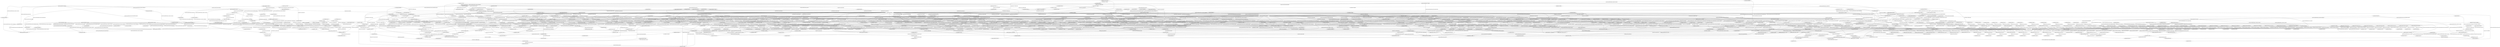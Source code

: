 graph {
	1 [label="variable(4189,4188,__name__)"]
	2 [label="variable(4190,4188,__package__)"]
	3 [label="variable(4201,4198,self)"]
	4 [label="variable(4212,4209,emulator)"]
	5 [label="variable(4215,4209,instruction)"]
	6 [label="variable(4218,4209,parameter)"]
	7 [label="variable(4225,4198,paramter)"]
	8 [label="variable(4230,4188,True)"]
	9 [label="variable(4234,4198,post_hanlder)"]
	10 [label="variable(4243,4198,asm)"]
	11 [label="variable(4248,4188,map)"]
	12 [label="variable(4261,4198,x86_instrs)"]
	13 [label="variable(4288,4198,reil_instrs)"]
	14 [label="variable(4327,4198,reil_ctx_out)"]
	15 [label="variable(4330,4198,reil_mem_out)"]
	16 [label="variable(4343,4188,len)"]
	17 [label="variable(4354,4188,test_post_hanlder)"]
	18 [label="py_parameter_lists(4199,4198)"]
	19 [label="py_parameter_lists(4210,4209)"]
	20 [label="py_strs(translate,4278,3)"]
	21 [label="py_strs(append,4223,3)"]
	22 [label="py_strs(test_post_hanlder,4194,2)"]
	23 [label="py_strs(test_post_hanlder,4198,0)"]
	24 [label="py_strs(post_hanlder,4205,2)"]
	25 [label="py_strs(post_hanlder,4209,0)"]
	26 [label="py_strs(mov eax, ebx,4239,2)"]
	27 [label="py_strs(',4239,3)"]
	28 [label="py_strs(_asm_parser,4252,3)"]
	29 [label="py_strs(parse,4251,3)"]
	30 [label="py_strs(__set_address,4265,3)"]
	31 [label="py_strs(_translator,4279,3)"]
	32 [label="py_strs(_emulator,4299,3)"]
	33 [label="py_strs(_emulator,4312,3)"]
	34 [label="py_strs(set_instruction_post_handler,4298,3)"]
	35 [label="py_strs(execute_lite,4311,3)"]
	36 [label="py_strs(assertTrue,4335,3)"]
	37 [label="locations_ast(4429,4188,0,0,0,0)"]
	38 [label="locations_ast(4430,4188,3,1,3,28)"]
	39 [label="locations_ast(4431,4188,3,1,3,28)"]
	40 [label="locations_ast(4432,4188,3,1,3,28)"]
	41 [label="locations_ast(4433,4188,3,23,3,26)"]
	42 [label="locations_ast(4434,4188,5,5,5,55)"]
	43 [label="locations_ast(4435,4188,5,5,5,55)"]
	44 [label="locations_ast(4436,4188,5,5,5,55)"]
	45 [label="locations_ast(4437,4188,5,22,5,29)"]
	46 [label="locations_ast(4438,4188,5,32,5,42)"]
	47 [label="locations_ast(4439,4188,5,45,5,53)"]
	48 [label="locations_ast(4440,4188,6,9,6,29)"]
	49 [label="locations_ast(4441,4188,6,9,6,29)"]
	50 [label="locations_ast(4442,4188,6,9,6,23)"]
	51 [label="locations_ast(4443,4188,6,9,6,16)"]
	52 [label="locations_ast(4444,4188,6,25,6,28)"]
	53 [label="locations_ast(4445,4188,5,9,5,20)"]
	54 [label="locations_ast(4446,4188,7,5,7,26)"]
	55 [label="locations_ast(4447,4188,7,11,7,26)"]
	56 [label="locations_ast(4448,4188,7,12,7,25)"]
	57 [label="locations_ast(4449,4188,7,5,7,7)"]
	58 [label="locations_ast(4450,4188,8,5,8,49)"]
	59 [label="locations_ast(4451,4188,8,18,8,49)"]
	60 [label="locations_ast(4452,4188,8,18,8,20)"]
	61 [label="locations_ast(4453,4188,8,22,8,43)"]
	62 [label="locations_ast(4454,4188,8,22,8,37)"]
	63 [label="locations_ast(4455,4188,8,22,8,25)"]
	64 [label="locations_ast(4456,4188,8,46,8,48)"]
	65 [label="locations_ast(4457,4188,8,5,8,14)"]
	66 [label="locations_ast(4458,4188,9,5,9,46)"]
	67 [label="locations_ast(4459,4188,9,5,9,46)"]
	68 [label="locations_ast(4460,4188,9,5,9,22)"]
	69 [label="locations_ast(4461,4188,9,5,9,8)"]
	70 [label="locations_ast(4462,4188,9,24,9,33)"]
	71 [label="locations_ast(4463,4188,9,36,9,45)"]
	72 [label="locations_ast(4464,4188,10,5,10,61)"]
	73 [label="locations_ast(4465,4188,10,19,10,61)"]
	74 [label="locations_ast(4466,4188,10,19,10,21)"]
	75 [label="locations_ast(4467,4188,10,23,10,48)"]
	76 [label="locations_ast(4468,4188,10,23,10,38)"]
	77 [label="locations_ast(4469,4188,10,23,10,26)"]
	78 [label="locations_ast(4470,4188,10,51,10,60)"]
	79 [label="locations_ast(4471,4188,10,5,10,15)"]
	80 [label="locations_ast(4472,4188,11,5,11,17)"]
	81 [label="locations_ast(4473,4188,11,16,11,17)"]
	82 [label="locations_ast(4474,4188,11,5,11,12)"]
	83 [label="locations_ast(4475,4188,12,5,12,71)"]
	84 [label="locations_ast(4476,4188,12,5,12,71)"]
	85 [label="locations_ast(4477,4188,12,5,12,47)"]
	86 [label="locations_ast(4478,4188,12,5,12,18)"]
	87 [label="locations_ast(4479,4188,12,5,12,8)"]
	88 [label="locations_ast(4480,4188,12,49,12,60)"]
	89 [label="locations_ast(4481,4188,12,63,12,70)"]
	90 [label="locations_ast(4482,4188,13,5,13,78)"]
	91 [label="locations_ast(4483,4188,13,36,13,78)"]
	92 [label="locations_ast(4484,4188,13,36,13,62)"]
	93 [label="locations_ast(4485,4188,13,36,13,49)"]
	94 [label="locations_ast(4486,4188,13,36,13,39)"]
	95 [label="locations_ast(4487,4188,13,64,13,77)"]
	96 [label="locations_ast(4488,4188,13,64,13,74)"]
	97 [label="locations_ast(4489,4188,13,76,13,76)"]
	98 [label="locations_ast(4490,4188,13,6,13,31)"]
	99 [label="locations_ast(4491,4188,13,6,13,17)"]
	100 [label="locations_ast(4492,4188,13,20,13,31)"]
	101 [label="locations_ast(4493,4188,14,5,14,40)"]
	102 [label="locations_ast(4494,4188,14,5,14,40)"]
	103 [label="locations_ast(4495,4188,14,5,14,19)"]
	104 [label="locations_ast(4496,4188,14,5,14,8)"]
	105 [label="locations_ast(4497,4188,14,22,14,38)"]
	106 [label="locations_ast(4498,4188,14,22,14,34)"]
	107 [label="locations_ast(4499,4188,14,22,14,24)"]
	108 [label="locations_ast(4500,4188,14,26,14,33)"]
	109 [label="locations_ast(4501,4188,14,38,14,38)"]
	110 [label="locations_ast(4502,4188,3,5,3,21)"]
	111 [label="py_scopes(4193,4188)"]
	112 [label="py_scopes(4194,4188)"]
	113 [label="py_scopes(4200,4198)"]
	114 [label="py_scopes(4204,4198)"]
	115 [label="py_scopes(4205,4198)"]
	116 [label="py_scopes(4211,4209)"]
	117 [label="py_scopes(4214,4209)"]
	118 [label="py_scopes(4217,4209)"]
	119 [label="py_scopes(4221,4209)"]
	120 [label="py_scopes(4222,4209)"]
	121 [label="py_scopes(4223,4209)"]
	122 [label="py_scopes(4224,4209)"]
	123 [label="py_scopes(4229,4209)"]
	124 [label="py_scopes(4233,4198)"]
	125 [label="py_scopes(4236,4198)"]
	126 [label="py_scopes(4237,4198)"]
	127 [label="py_scopes(4239,4198)"]
	128 [label="py_scopes(4242,4198)"]
	129 [label="py_scopes(4245,4198)"]
	130 [label="py_scopes(4246,4198)"]
	131 [label="py_scopes(4247,4198)"]
	132 [label="py_scopes(4251,4198)"]
	133 [label="py_scopes(4252,4198)"]
	134 [label="py_scopes(4253,4198)"]
	135 [label="py_scopes(4257,4198)"]
	136 [label="py_scopes(4260,4198)"]
	137 [label="py_scopes(4263,4198)"]
	138 [label="py_scopes(4264,4198)"]
	139 [label="py_scopes(4265,4198)"]
	140 [label="py_scopes(4266,4198)"]
	141 [label="py_scopes(4270,4198)"]
	142 [label="py_scopes(4271,4198)"]
	143 [label="py_scopes(4273,4198)"]
	144 [label="py_scopes(4274,4198)"]
	145 [label="py_scopes(4275,4198)"]
	146 [label="py_scopes(4278,4198)"]
	147 [label="py_scopes(4279,4198)"]
	148 [label="py_scopes(4280,4198)"]
	149 [label="py_scopes(4284,4198)"]
	150 [label="py_scopes(4287,4198)"]
	151 [label="py_scopes(4290,4198)"]
	152 [label="py_scopes(4291,4198)"]
	153 [label="py_scopes(4294,4198)"]
	154 [label="py_scopes(4296,4198)"]
	155 [label="py_scopes(4297,4198)"]
	156 [label="py_scopes(4298,4198)"]
	157 [label="py_scopes(4299,4198)"]
	158 [label="py_scopes(4300,4198)"]
	159 [label="py_scopes(4305,4198)"]
	160 [label="py_scopes(4307,4198)"]
	161 [label="py_scopes(4309,4198)"]
	162 [label="py_scopes(4310,4198)"]
	163 [label="py_scopes(4311,4198)"]
	164 [label="py_scopes(4312,4198)"]
	165 [label="py_scopes(4313,4198)"]
	166 [label="py_scopes(4318,4198)"]
	167 [label="py_scopes(4319,4198)"]
	168 [label="py_scopes(4321,4198)"]
	169 [label="py_scopes(4324,4198)"]
	170 [label="py_scopes(4326,4198)"]
	171 [label="py_scopes(4329,4198)"]
	172 [label="py_scopes(4333,4198)"]
	173 [label="py_scopes(4334,4198)"]
	174 [label="py_scopes(4335,4198)"]
	175 [label="py_scopes(4336,4198)"]
	176 [label="py_scopes(4340,4198)"]
	177 [label="py_scopes(4341,4198)"]
	178 [label="py_scopes(4342,4198)"]
	179 [label="py_scopes(4346,4198)"]
	180 [label="py_scopes(4351,4198)"]
	181 [label="py_scopes(4353,4188)"]
	182 [label="py_stmt_lists(4192,4188,2)"]
	183 [label="py_stmt_lists(4203,4198,5)"]
	184 [label="py_stmt_lists(4220,4209,5)"]
	185 [label="py_ssa_use(4373,4418)"]
	186 [label="py_ssa_use(4376,4420)"]
	187 [label="py_ssa_use(4379,4418)"]
	188 [label="py_ssa_use(4382,4421)"]
	189 [label="py_ssa_use(4385,4418)"]
	190 [label="py_ssa_use(4388,4421)"]
	191 [label="py_ssa_use(4393,4418)"]
	192 [label="py_ssa_use(4396,4419)"]
	193 [label="py_ssa_use(4397,4423)"]
	194 [label="py_ssa_use(4399,4418)"]
	195 [label="py_ssa_use(4402,4422)"]
	196 [label="py_ssa_use(4409,4418)"]
	197 [label="py_ssa_use(4412,4423)"]
	198 [label="py_ssa_use(4427,4428)"]
	199 [label="py_Functions(4198,4194)"]
	200 [label="py_Functions(4209,4205)"]
	201 [label="py_locations(4430,4193)"]
	202 [label="py_locations(4431,4194)"]
	203 [label="py_locations(4433,4200)"]
	204 [label="py_locations(4434,4204)"]
	205 [label="py_locations(4435,4205)"]
	206 [label="py_locations(4437,4211)"]
	207 [label="py_locations(4438,4214)"]
	208 [label="py_locations(4439,4217)"]
	209 [label="py_locations(4440,4221)"]
	210 [label="py_locations(4441,4222)"]
	211 [label="py_locations(4442,4223)"]
	212 [label="py_locations(4443,4224)"]
	213 [label="py_locations(4444,4229)"]
	214 [label="py_locations(4445,4233)"]
	215 [label="py_locations(4446,4236)"]
	216 [label="py_locations(4447,4237)"]
	217 [label="py_locations(4448,4239)"]
	218 [label="py_locations(4449,4242)"]
	219 [label="py_locations(4450,4245)"]
	220 [label="py_locations(4451,4246)"]
	221 [label="py_locations(4452,4247)"]
	222 [label="py_locations(4453,4251)"]
	223 [label="py_locations(4454,4252)"]
	224 [label="py_locations(4455,4253)"]
	225 [label="py_locations(4456,4257)"]
	226 [label="py_locations(4457,4260)"]
	227 [label="py_locations(4458,4263)"]
	228 [label="py_locations(4459,4264)"]
	229 [label="py_locations(4460,4265)"]
	230 [label="py_locations(4461,4266)"]
	231 [label="py_locations(4462,4270)"]
	232 [label="py_locations(4463,4271)"]
	233 [label="py_locations(4464,4273)"]
	234 [label="py_locations(4465,4274)"]
	235 [label="py_locations(4466,4275)"]
	236 [label="py_locations(4467,4278)"]
	237 [label="py_locations(4468,4279)"]
	238 [label="py_locations(4469,4280)"]
	239 [label="py_locations(4470,4284)"]
	240 [label="py_locations(4471,4287)"]
	241 [label="py_locations(4472,4290)"]
	242 [label="py_locations(4473,4291)"]
	243 [label="py_locations(4474,4294)"]
	244 [label="py_locations(4475,4296)"]
	245 [label="py_locations(4476,4297)"]
	246 [label="py_locations(4477,4298)"]
	247 [label="py_locations(4478,4299)"]
	248 [label="py_locations(4479,4300)"]
	249 [label="py_locations(4480,4305)"]
	250 [label="py_locations(4481,4307)"]
	251 [label="py_locations(4482,4309)"]
	252 [label="py_locations(4483,4310)"]
	253 [label="py_locations(4484,4311)"]
	254 [label="py_locations(4485,4312)"]
	255 [label="py_locations(4486,4313)"]
	256 [label="py_locations(4487,4318)"]
	257 [label="py_locations(4488,4319)"]
	258 [label="py_locations(4489,4321)"]
	259 [label="py_locations(4490,4324)"]
	260 [label="py_locations(4491,4326)"]
	261 [label="py_locations(4492,4329)"]
	262 [label="py_locations(4493,4333)"]
	263 [label="py_locations(4494,4334)"]
	264 [label="py_locations(4495,4335)"]
	265 [label="py_locations(4496,4336)"]
	266 [label="py_locations(4497,4340)"]
	267 [label="py_locations(4498,4341)"]
	268 [label="py_locations(4499,4342)"]
	269 [label="py_locations(4500,4346)"]
	270 [label="py_locations(4501,4351)"]
	271 [label="py_locations(4502,4353)"]
	272 [label="py_ssa_defn(4418,4365)"]
	273 [label="py_ssa_defn(4419,4368)"]
	274 [label="py_ssa_defn(4420,4371)"]
	275 [label="py_ssa_defn(4421,4378)"]
	276 [label="py_ssa_defn(4422,4390)"]
	277 [label="py_ssa_defn(4423,4392)"]
	278 [label="py_ssa_defn(4428,4426)"]
	279 [label="py_successors(4356,4358)"]
	280 [label="py_successors(4357,4356)"]
	281 [label="py_successors(4358,4359)"]
	282 [label="py_successors(4359,4360)"]
	283 [label="py_successors(4360,4361)"]
	284 [label="py_successors(4361,4362)"]
	285 [label="py_successors(4362,4363)"]
	286 [label="py_successors(4363,4364)"]
	287 [label="py_successors(4365,4367)"]
	288 [label="py_successors(4366,4365)"]
	289 [label="py_successors(4367,4368)"]
	290 [label="py_successors(4370,4371)"]
	291 [label="py_successors(4371,4372)"]
	292 [label="py_successors(4372,4373)"]
	293 [label="py_successors(4373,4374)"]
	294 [label="py_successors(4374,4375)"]
	295 [label="py_successors(4375,4376)"]
	296 [label="py_successors(4376,4377)"]
	297 [label="py_successors(4377,4378)"]
	298 [label="py_successors(4378,4379)"]
	299 [label="py_successors(4379,4380)"]
	300 [label="py_successors(4382,4383)"]
	301 [label="py_successors(4383,4384)"]
	302 [label="py_successors(4384,4385)"]
	303 [label="py_successors(4385,4386)"]
	304 [label="py_successors(4386,4387)"]
	305 [label="py_successors(4387,4388)"]
	306 [label="py_successors(4388,4389)"]
	307 [label="py_successors(4389,4390)"]
	308 [label="py_successors(4390,4391)"]
	309 [label="py_successors(4391,4392)"]
	310 [label="py_successors(4392,4393)"]
	311 [label="py_successors(4393,4394)"]
	312 [label="py_successors(4394,4395)"]
	313 [label="py_successors(4395,4396)"]
	314 [label="py_successors(4396,4397)"]
	315 [label="py_successors(4397,4398)"]
	316 [label="py_successors(4398,4399)"]
	317 [label="py_successors(4399,4400)"]
	318 [label="py_successors(4400,4401)"]
	319 [label="py_successors(4401,4402)"]
	320 [label="py_successors(4404,4405)"]
	321 [label="py_successors(4405,4406)"]
	322 [label="py_successors(4406,4407)"]
	323 [label="py_successors(4407,4408)"]
	324 [label="py_successors(4408,4409)"]
	325 [label="py_successors(4409,4410)"]
	326 [label="py_successors(4410,4411)"]
	327 [label="py_successors(4411,4412)"]
	328 [label="py_successors(4412,4413)"]
	329 [label="py_successors(4415,4416)"]
	330 [label="py_successors(4416,4417)"]
	331 [label="py_successors(4424,4426)"]
	332 [label="py_successors(4425,4424)"]
	333 [label="py_successors(4426,4427)"]
	334 [label="py_numbers(0,4321,2)"]
	335 [label="py_numbers(0,4321,3)"]
	336 [label="py_numbers(0,4351,2)"]
	337 [label="py_numbers(0,4351,3)"]
	338 [label="py_numbers(3735928559,4270,2)"]
	339 [label="py_numbers(3735928559,4270,3)"]
	340 [label="py_expr_contexts(4202,4,4200)"]
	341 [label="py_expr_contexts(4213,4,4211)"]
	342 [label="py_expr_contexts(4216,4,4214)"]
	343 [label="py_expr_contexts(4219,4,4217)"]
	344 [label="py_expr_contexts(4226,3,4224)"]
	345 [label="py_expr_contexts(4227,3,4223)"]
	346 [label="py_expr_contexts(4231,3,4229)"]
	347 [label="py_expr_contexts(4235,5,4233)"]
	348 [label="py_expr_contexts(4240,3,4237)"]
	349 [label="py_expr_contexts(4244,5,4242)"]
	350 [label="py_expr_contexts(4249,3,4247)"]
	351 [label="py_expr_contexts(4254,3,4253)"]
	352 [label="py_expr_contexts(4255,3,4252)"]
	353 [label="py_expr_contexts(4256,3,4251)"]
	354 [label="py_expr_contexts(4258,3,4257)"]
	355 [label="py_expr_contexts(4262,5,4260)"]
	356 [label="py_expr_contexts(4267,3,4266)"]
	357 [label="py_expr_contexts(4268,3,4265)"]
	358 [label="py_expr_contexts(4272,3,4271)"]
	359 [label="py_expr_contexts(4276,3,4275)"]
	360 [label="py_expr_contexts(4281,3,4280)"]
	361 [label="py_expr_contexts(4282,3,4279)"]
	362 [label="py_expr_contexts(4283,3,4278)"]
	363 [label="py_expr_contexts(4285,3,4284)"]
	364 [label="py_expr_contexts(4289,5,4287)"]
	365 [label="py_expr_contexts(4292,3,4291)"]
	366 [label="py_expr_contexts(4295,5,4294)"]
	367 [label="py_expr_contexts(4301,3,4300)"]
	368 [label="py_expr_contexts(4302,3,4299)"]
	369 [label="py_expr_contexts(4303,3,4298)"]
	370 [label="py_expr_contexts(4306,3,4305)"]
	371 [label="py_expr_contexts(4308,3,4307)"]
	372 [label="py_expr_contexts(4314,3,4313)"]
	373 [label="py_expr_contexts(4315,3,4312)"]
	374 [label="py_expr_contexts(4316,3,4311)"]
	375 [label="py_expr_contexts(4320,3,4319)"]
	376 [label="py_expr_contexts(4322,3,4318)"]
	377 [label="py_expr_contexts(4328,5,4326)"]
	378 [label="py_expr_contexts(4331,5,4329)"]
	379 [label="py_expr_contexts(4332,5,4324)"]
	380 [label="py_expr_contexts(4337,3,4336)"]
	381 [label="py_expr_contexts(4338,3,4335)"]
	382 [label="py_expr_contexts(4344,3,4342)"]
	383 [label="py_expr_contexts(4347,3,4346)"]
	384 [label="py_expr_contexts(4355,5,4353)"]
	385 [label="py_expr_lists(4228,4222,3)"]
	386 [label="py_expr_lists(4232,4204,2)"]
	387 [label="py_expr_lists(4238,4237,2)"]
	388 [label="py_expr_lists(4241,4236,2)"]
	389 [label="py_expr_lists(4250,4246,3)"]
	390 [label="py_expr_lists(4259,4245,2)"]
	391 [label="py_expr_lists(4269,4264,3)"]
	392 [label="py_expr_lists(4277,4274,3)"]
	393 [label="py_expr_lists(4286,4273,2)"]
	394 [label="py_expr_lists(4293,4290,2)"]
	395 [label="py_expr_lists(4304,4297,3)"]
	396 [label="py_expr_lists(4317,4310,3)"]
	397 [label="py_expr_lists(4323,4309,2)"]
	398 [label="py_expr_lists(4325,4324,2)"]
	399 [label="py_expr_lists(4339,4334,3)"]
	400 [label="py_expr_lists(4345,4341,3)"]
	401 [label="py_expr_lists(4350,4340,4)"]
	402 [label="py_expr_lists(4352,4193,2)"]
	403 [label="py_Modules(4188)"]
	404 [label="py_exprs(4194,10,4193,1)"]
	405 [label="py_exprs(4200,18,4199,0)"]
	406 [label="py_exprs(4205,10,4204,1)"]
	407 [label="py_exprs(4211,18,4210,0)"]
	408 [label="py_exprs(4214,18,4210,1)"]
	409 [label="py_exprs(4217,18,4210,2)"]
	410 [label="py_exprs(4222,4,4221,1)"]
	411 [label="py_exprs(4223,0,4222,2)"]
	412 [label="py_exprs(4224,18,4223,2)"]
	413 [label="py_exprs(4229,18,4228,0)"]
	414 [label="py_exprs(4233,18,4232,0)"]
	415 [label="py_exprs(4237,16,4236,1)"]
	416 [label="py_exprs(4239,25,4238,0)"]
	417 [label="py_exprs(4242,18,4241,0)"]
	418 [label="py_exprs(4246,4,4245,1)"]
	419 [label="py_exprs(4247,18,4246,2)"]
	420 [label="py_exprs(4251,0,4250,0)"]
	421 [label="py_exprs(4252,0,4251,2)"]
	422 [label="py_exprs(4253,18,4252,2)"]
	423 [label="py_exprs(4257,18,4250,1)"]
	424 [label="py_exprs(4260,18,4259,0)"]
	425 [label="py_exprs(4264,4,4263,1)"]
	426 [label="py_exprs(4265,0,4264,2)"]
	427 [label="py_exprs(4266,18,4265,2)"]
	428 [label="py_exprs(4270,19,4269,0)"]
	429 [label="py_exprs(4271,18,4269,1)"]
	430 [label="py_exprs(4274,4,4273,1)"]
	431 [label="py_exprs(4275,18,4274,2)"]
	432 [label="py_exprs(4278,0,4277,0)"]
	433 [label="py_exprs(4279,0,4278,2)"]
	434 [label="py_exprs(4280,18,4279,2)"]
	435 [label="py_exprs(4284,18,4277,1)"]
	436 [label="py_exprs(4287,18,4286,0)"]
	437 [label="py_exprs(4291,16,4290,1)"]
	438 [label="py_exprs(4294,18,4293,0)"]
	439 [label="py_exprs(4297,4,4296,1)"]
	440 [label="py_exprs(4298,0,4297,2)"]
	441 [label="py_exprs(4299,0,4298,2)"]
	442 [label="py_exprs(4300,18,4299,2)"]
	443 [label="py_exprs(4305,18,4304,0)"]
	444 [label="py_exprs(4307,18,4304,1)"]
	445 [label="py_exprs(4310,4,4309,1)"]
	446 [label="py_exprs(4311,0,4310,2)"]
	447 [label="py_exprs(4312,0,4311,2)"]
	448 [label="py_exprs(4313,18,4312,2)"]
	449 [label="py_exprs(4318,26,4317,0)"]
	450 [label="py_exprs(4319,18,4318,2)"]
	451 [label="py_exprs(4321,19,4318,3)"]
	452 [label="py_exprs(4324,27,4323,0)"]
	453 [label="py_exprs(4326,18,4325,0)"]
	454 [label="py_exprs(4329,18,4325,1)"]
	455 [label="py_exprs(4334,4,4333,1)"]
	456 [label="py_exprs(4335,0,4334,2)"]
	457 [label="py_exprs(4336,18,4335,2)"]
	458 [label="py_exprs(4340,6,4339,0)"]
	459 [label="py_exprs(4341,4,4340,2)"]
	460 [label="py_exprs(4342,18,4341,2)"]
	461 [label="py_exprs(4346,18,4345,0)"]
	462 [label="py_exprs(4351,19,4350,0)"]
	463 [label="py_exprs(4353,18,4352,0)"]
	464 [label="py_idoms(4356,4357)"]
	465 [label="py_idoms(4358,4356)"]
	466 [label="py_idoms(4359,4358)"]
	467 [label="py_idoms(4360,4359)"]
	468 [label="py_idoms(4361,4360)"]
	469 [label="py_idoms(4362,4361)"]
	470 [label="py_idoms(4363,4362)"]
	471 [label="py_idoms(4364,4363)"]
	472 [label="py_idoms(4365,4366)"]
	473 [label="py_idoms(4367,4365)"]
	474 [label="py_idoms(4368,4367)"]
	475 [label="py_idoms(4371,4370)"]
	476 [label="py_idoms(4372,4371)"]
	477 [label="py_idoms(4373,4372)"]
	478 [label="py_idoms(4374,4373)"]
	479 [label="py_idoms(4375,4374)"]
	480 [label="py_idoms(4376,4375)"]
	481 [label="py_idoms(4377,4376)"]
	482 [label="py_idoms(4378,4377)"]
	483 [label="py_idoms(4379,4378)"]
	484 [label="py_idoms(4380,4379)"]
	485 [label="py_idoms(4383,4382)"]
	486 [label="py_idoms(4384,4383)"]
	487 [label="py_idoms(4385,4384)"]
	488 [label="py_idoms(4386,4385)"]
	489 [label="py_idoms(4387,4386)"]
	490 [label="py_idoms(4388,4387)"]
	491 [label="py_idoms(4389,4388)"]
	492 [label="py_idoms(4390,4389)"]
	493 [label="py_idoms(4391,4390)"]
	494 [label="py_idoms(4392,4391)"]
	495 [label="py_idoms(4393,4392)"]
	496 [label="py_idoms(4394,4393)"]
	497 [label="py_idoms(4395,4394)"]
	498 [label="py_idoms(4396,4395)"]
	499 [label="py_idoms(4397,4396)"]
	500 [label="py_idoms(4398,4397)"]
	501 [label="py_idoms(4399,4398)"]
	502 [label="py_idoms(4400,4399)"]
	503 [label="py_idoms(4401,4400)"]
	504 [label="py_idoms(4402,4401)"]
	505 [label="py_idoms(4405,4404)"]
	506 [label="py_idoms(4406,4405)"]
	507 [label="py_idoms(4407,4406)"]
	508 [label="py_idoms(4408,4407)"]
	509 [label="py_idoms(4409,4408)"]
	510 [label="py_idoms(4410,4409)"]
	511 [label="py_idoms(4411,4410)"]
	512 [label="py_idoms(4412,4411)"]
	513 [label="py_idoms(4413,4412)"]
	514 [label="py_idoms(4416,4415)"]
	515 [label="py_idoms(4417,4416)"]
	516 [label="py_idoms(4424,4425)"]
	517 [label="py_idoms(4426,4424)"]
	518 [label="py_idoms(4427,4426)"]
	519 [label="py_cmpops(4349,1,4348,0)"]
	520 [label="py_scope_location(4429,4188)"]
	521 [label="py_scope_location(4432,4198)"]
	522 [label="py_scope_location(4436,4209)"]
	523 [label="py_ssa_var(4418,4201)"]
	524 [label="py_ssa_var(4419,4234)"]
	525 [label="py_ssa_var(4420,4243)"]
	526 [label="py_ssa_var(4421,4261)"]
	527 [label="py_ssa_var(4422,4288)"]
	528 [label="py_ssa_var(4423,4225)"]
	529 [label="py_ssa_var(4428,4354)"]
	530 [label="py_flow_bb_node(4356,4211,4357,1)"]
	531 [label="py_flow_bb_node(4357,4209,4357,0)"]
	532 [label="py_flow_bb_node(4358,4214,4357,2)"]
	533 [label="py_flow_bb_node(4359,4217,4357,3)"]
	534 [label="py_flow_bb_node(4360,4224,4357,4)"]
	535 [label="py_flow_bb_node(4361,4223,4357,5)"]
	536 [label="py_flow_bb_node(4362,4229,4357,6)"]
	537 [label="py_flow_bb_node(4363,4222,4357,7)"]
	538 [label="py_flow_bb_node(4364,4209,4357,8)"]
	539 [label="py_flow_bb_node(4365,4200,4366,1)"]
	540 [label="py_flow_bb_node(4366,4198,4366,0)"]
	541 [label="py_flow_bb_node(4367,4205,4366,2)"]
	542 [label="py_flow_bb_node(4368,4233,4366,3)"]
	543 [label="py_flow_bb_node(4370,4237,4366,5)"]
	544 [label="py_flow_bb_node(4371,4242,4366,6)"]
	545 [label="py_flow_bb_node(4372,4247,4366,7)"]
	546 [label="py_flow_bb_node(4373,4253,4366,8)"]
	547 [label="py_flow_bb_node(4374,4252,4366,9)"]
	548 [label="py_flow_bb_node(4375,4251,4366,10)"]
	549 [label="py_flow_bb_node(4376,4257,4366,11)"]
	550 [label="py_flow_bb_node(4377,4246,4366,12)"]
	551 [label="py_flow_bb_node(4378,4260,4366,13)"]
	552 [label="py_flow_bb_node(4379,4266,4366,14)"]
	553 [label="py_flow_bb_node(4380,4265,4366,15)"]
	554 [label="py_flow_bb_node(4382,4271,4366,17)"]
	555 [label="py_flow_bb_node(4383,4264,4366,18)"]
	556 [label="py_flow_bb_node(4384,4275,4366,19)"]
	557 [label="py_flow_bb_node(4385,4280,4366,20)"]
	558 [label="py_flow_bb_node(4386,4279,4366,21)"]
	559 [label="py_flow_bb_node(4387,4278,4366,22)"]
	560 [label="py_flow_bb_node(4388,4284,4366,23)"]
	561 [label="py_flow_bb_node(4389,4274,4366,24)"]
	562 [label="py_flow_bb_node(4390,4287,4366,25)"]
	563 [label="py_flow_bb_node(4391,4291,4366,26)"]
	564 [label="py_flow_bb_node(4392,4294,4366,27)"]
	565 [label="py_flow_bb_node(4393,4300,4366,28)"]
	566 [label="py_flow_bb_node(4394,4299,4366,29)"]
	567 [label="py_flow_bb_node(4395,4298,4366,30)"]
	568 [label="py_flow_bb_node(4396,4305,4366,31)"]
	569 [label="py_flow_bb_node(4397,4307,4366,32)"]
	570 [label="py_flow_bb_node(4398,4297,4366,33)"]
	571 [label="py_flow_bb_node(4399,4313,4366,34)"]
	572 [label="py_flow_bb_node(4400,4312,4366,35)"]
	573 [label="py_flow_bb_node(4401,4311,4366,36)"]
	574 [label="py_flow_bb_node(4402,4319,4366,37)"]
	575 [label="py_flow_bb_node(4404,4318,4366,39)"]
	576 [label="py_flow_bb_node(4405,4310,4366,40)"]
	577 [label="py_flow_bb_node(4406,4324,4366,41)"]
	578 [label="py_flow_bb_node(4407,4326,4366,42)"]
	579 [label="py_flow_bb_node(4408,4329,4366,43)"]
	580 [label="py_flow_bb_node(4409,4336,4366,44)"]
	581 [label="py_flow_bb_node(4410,4335,4366,45)"]
	582 [label="py_flow_bb_node(4411,4342,4366,46)"]
	583 [label="py_flow_bb_node(4412,4346,4366,47)"]
	584 [label="py_flow_bb_node(4413,4341,4366,48)"]
	585 [label="py_flow_bb_node(4415,4340,4366,50)"]
	586 [label="py_flow_bb_node(4416,4334,4366,51)"]
	587 [label="py_flow_bb_node(4417,4198,4366,52)"]
	588 [label="py_flow_bb_node(4424,4194,4425,1)"]
	589 [label="py_flow_bb_node(4425,4188,4425,0)"]
	590 [label="py_flow_bb_node(4426,4353,4425,2)"]
	591 [label="py_flow_bb_node(4427,4188,4425,3)"]
	592 [label="py_cmpop_lists(4348,4340)"]
	593 [label="py_stmts(4193,1,4192,0)"]
	594 [label="py_stmts(4204,1,4203,0)"]
	595 [label="py_stmts(4221,8,4220,0)"]
	596 [label="py_stmts(4236,1,4203,1)"]
	597 [label="py_stmts(4245,1,4203,2)"]
	598 [label="py_stmts(4263,8,4203,3)"]
	599 [label="py_stmts(4273,1,4203,4)"]
	600 [label="py_stmts(4290,1,4203,5)"]
	601 [label="py_stmts(4296,8,4203,6)"]
	602 [label="py_stmts(4309,1,4203,7)"]
	603 [label="py_stmts(4333,8,4203,8)"]
	604 [label="py_scope_flow(4357,4209,-1)"]
	605 [label="py_scope_flow(4363,4209,1)"]
	606 [label="py_scope_flow(4364,4209,0)"]
	607 [label="py_scope_flow(4366,4198,-1)"]
	608 [label="py_scope_flow(4377,4198,1)"]
	609 [label="py_scope_flow(4383,4198,1)"]
	610 [label="py_scope_flow(4389,4198,1)"]
	611 [label="py_scope_flow(4398,4198,1)"]
	612 [label="py_scope_flow(4404,4198,1)"]
	613 [label="py_scope_flow(4405,4198,1)"]
	614 [label="py_scope_flow(4413,4198,1)"]
	615 [label="py_scope_flow(4416,4198,1)"]
	616 [label="py_scope_flow(4417,4198,0)"]
	617 [label="py_scope_flow(4425,4188,-1)"]
	618 [label="py_scope_flow(4427,4188,0)"]
	619 [label="py_variables(4201,4200)"]
	620 [label="py_variables(4201,4253)"]
	621 [label="py_variables(4201,4266)"]
	622 [label="py_variables(4201,4280)"]
	623 [label="py_variables(4201,4300)"]
	624 [label="py_variables(4201,4313)"]
	625 [label="py_variables(4201,4336)"]
	626 [label="py_variables(4212,4211)"]
	627 [label="py_variables(4215,4214)"]
	628 [label="py_variables(4218,4217)"]
	629 [label="py_variables(4225,4224)"]
	630 [label="py_variables(4225,4294)"]
	631 [label="py_variables(4225,4307)"]
	632 [label="py_variables(4225,4346)"]
	633 [label="py_variables(4230,4229)"]
	634 [label="py_variables(4234,4233)"]
	635 [label="py_variables(4234,4305)"]
	636 [label="py_variables(4243,4242)"]
	637 [label="py_variables(4243,4257)"]
	638 [label="py_variables(4248,4247)"]
	639 [label="py_variables(4248,4275)"]
	640 [label="py_variables(4261,4260)"]
	641 [label="py_variables(4261,4271)"]
	642 [label="py_variables(4261,4284)"]
	643 [label="py_variables(4288,4287)"]
	644 [label="py_variables(4288,4319)"]
	645 [label="py_variables(4327,4326)"]
	646 [label="py_variables(4330,4329)"]
	647 [label="py_variables(4343,4342)"]
	648 [label="py_variables(4354,4353)"]
	73 -- 403 [label="(locations_ast.module,py_Modules.id)"]
	111 -- 403 [label="(py_Modules.id,py_scopes.scope)"]
	75 -- 403 [label="(locations_ast.module,py_Modules.id)"]
	109 -- 403 [label="(locations_ast.module,py_Modules.id)"]
	96 -- 403 [label="(locations_ast.module,py_Modules.id)"]
	42 -- 403 [label="(locations_ast.module,py_Modules.id)"]
	46 -- 403 [label="(locations_ast.module,py_Modules.id)"]
	88 -- 403 [label="(locations_ast.module,py_Modules.id)"]
	41 -- 403 [label="(locations_ast.module,py_Modules.id)"]
	17 -- 403 [label="(py_Modules.id,variable.scope)"]
	50 -- 403 [label="(locations_ast.module,py_Modules.id)"]
	60 -- 403 [label="(locations_ast.module,py_Modules.id)"]
	83 -- 403 [label="(locations_ast.module,py_Modules.id)"]
	90 -- 403 [label="(locations_ast.module,py_Modules.id)"]
	617 -- 589 [label="(py_flow_bb_node.flownode,py_scope_flow.flow)"]
	617 -- 403 [label="(py_Modules.id,py_scope_flow.scope)"]
	65 -- 403 [label="(locations_ast.module,py_Modules.id)"]
	77 -- 403 [label="(locations_ast.module,py_Modules.id)"]
	618 -- 403 [label="(py_Modules.id,py_scope_flow.scope)"]
	618 -- 591 [label="(py_flow_bb_node.flownode,py_scope_flow.flow)"]
	11 -- 403 [label="(py_Modules.id,variable.scope)"]
	54 -- 403 [label="(locations_ast.module,py_Modules.id)"]
	91 -- 403 [label="(locations_ast.module,py_Modules.id)"]
	104 -- 403 [label="(locations_ast.module,py_Modules.id)"]
	62 -- 403 [label="(locations_ast.module,py_Modules.id)"]
	37 -- 520 [label="(locations_ast.id,py_scope_location.id)"]
	37 -- 403 [label="(locations_ast.module,py_Modules.id)"]
	68 -- 403 [label="(locations_ast.module,py_Modules.id)"]
	44 -- 403 [label="(locations_ast.module,py_Modules.id)"]
	69 -- 403 [label="(locations_ast.module,py_Modules.id)"]
	93 -- 403 [label="(locations_ast.module,py_Modules.id)"]
	102 -- 403 [label="(locations_ast.module,py_Modules.id)"]
	520 -- 403 [label="(py_Modules.id,py_scope_location.scope)"]
	74 -- 403 [label="(locations_ast.module,py_Modules.id)"]
	66 -- 403 [label="(locations_ast.module,py_Modules.id)"]
	95 -- 403 [label="(locations_ast.module,py_Modules.id)"]
	48 -- 403 [label="(locations_ast.module,py_Modules.id)"]
	78 -- 403 [label="(locations_ast.module,py_Modules.id)"]
	57 -- 403 [label="(locations_ast.module,py_Modules.id)"]
	16 -- 403 [label="(py_Modules.id,variable.scope)"]
	51 -- 403 [label="(locations_ast.module,py_Modules.id)"]
	52 -- 403 [label="(locations_ast.module,py_Modules.id)"]
	99 -- 403 [label="(locations_ast.module,py_Modules.id)"]
	67 -- 403 [label="(locations_ast.module,py_Modules.id)"]
	45 -- 403 [label="(locations_ast.module,py_Modules.id)"]
	84 -- 403 [label="(locations_ast.module,py_Modules.id)"]
	55 -- 403 [label="(locations_ast.module,py_Modules.id)"]
	58 -- 403 [label="(locations_ast.module,py_Modules.id)"]
	79 -- 403 [label="(locations_ast.module,py_Modules.id)"]
	39 -- 403 [label="(locations_ast.module,py_Modules.id)"]
	71 -- 403 [label="(locations_ast.module,py_Modules.id)"]
	589 -- 403 [label="(py_Modules.id,py_flow_bb_node.realnode)"]
	589 -- 591 [label="(py_flow_bb_node.basicblock,py_flow_bb_node.flownode)"]
	108 -- 403 [label="(locations_ast.module,py_Modules.id)"]
	2 -- 403 [label="(py_Modules.id,variable.scope)"]
	61 -- 403 [label="(locations_ast.module,py_Modules.id)"]
	89 -- 403 [label="(locations_ast.module,py_Modules.id)"]
	105 -- 403 [label="(locations_ast.module,py_Modules.id)"]
	87 -- 403 [label="(locations_ast.module,py_Modules.id)"]
	403 -- 80 [label="(locations_ast.module,py_Modules.id)"]
	403 -- 43 [label="(locations_ast.module,py_Modules.id)"]
	403 -- 81 [label="(locations_ast.module,py_Modules.id)"]
	403 -- 103 [label="(locations_ast.module,py_Modules.id)"]
	403 -- 56 [label="(locations_ast.module,py_Modules.id)"]
	403 -- 92 [label="(locations_ast.module,py_Modules.id)"]
	403 -- 86 [label="(locations_ast.module,py_Modules.id)"]
	403 -- 63 [label="(locations_ast.module,py_Modules.id)"]
	403 -- 49 [label="(locations_ast.module,py_Modules.id)"]
	403 -- 100 [label="(locations_ast.module,py_Modules.id)"]
	403 -- 591 [label="(py_Modules.id,py_flow_bb_node.realnode)"]
	403 -- 107 [label="(locations_ast.module,py_Modules.id)"]
	403 -- 40 [label="(locations_ast.module,py_Modules.id)"]
	403 -- 1 [label="(py_Modules.id,variable.scope)"]
	403 -- 101 [label="(locations_ast.module,py_Modules.id)"]
	403 -- 110 [label="(locations_ast.module,py_Modules.id)"]
	403 -- 97 [label="(locations_ast.module,py_Modules.id)"]
	403 -- 76 [label="(locations_ast.module,py_Modules.id)"]
	403 -- 98 [label="(locations_ast.module,py_Modules.id)"]
	403 -- 112 [label="(py_Modules.id,py_scopes.scope)"]
	403 -- 85 [label="(locations_ast.module,py_Modules.id)"]
	403 -- 94 [label="(locations_ast.module,py_Modules.id)"]
	403 -- 64 [label="(locations_ast.module,py_Modules.id)"]
	403 -- 70 [label="(locations_ast.module,py_Modules.id)"]
	403 -- 53 [label="(locations_ast.module,py_Modules.id)"]
	403 -- 47 [label="(locations_ast.module,py_Modules.id)"]
	403 -- 8 [label="(py_Modules.id,variable.scope)"]
	403 -- 182 [label="(py_Modules.id,py_stmt_lists.parent)"]
	403 -- 59 [label="(locations_ast.module,py_Modules.id)"]
	403 -- 181 [label="(py_Modules.id,py_scopes.scope)"]
	403 -- 106 [label="(locations_ast.module,py_Modules.id)"]
	403 -- 72 [label="(locations_ast.module,py_Modules.id)"]
	403 -- 82 [label="(locations_ast.module,py_Modules.id)"]
	403 -- 38 [label="(locations_ast.module,py_Modules.id)"]
	625 -- 3 [label="(py_variables.id,variable.id)"]
	620 -- 3 [label="(py_variables.id,variable.id)"]
	523 -- 3 [label="(py_ssa_var.var,variable.id)"]
	624 -- 3 [label="(py_variables.id,variable.id)"]
	622 -- 3 [label="(py_variables.id,variable.id)"]
	3 -- 619 [label="(py_variables.id,variable.id)"]
	3 -- 621 [label="(py_variables.id,variable.id)"]
	3 -- 623 [label="(py_variables.id,variable.id)"]
	154 -- 199 [label="(py_Functions.id,py_scopes.scope)"]
	155 -- 199 [label="(py_Functions.id,py_scopes.scope)"]
	149 -- 199 [label="(py_Functions.id,py_scopes.scope)"]
	169 -- 199 [label="(py_Functions.id,py_scopes.scope)"]
	150 -- 199 [label="(py_Functions.id,py_scopes.scope)"]
	178 -- 199 [label="(py_Functions.id,py_scopes.scope)"]
	140 -- 199 [label="(py_Functions.id,py_scopes.scope)"]
	157 -- 199 [label="(py_Functions.id,py_scopes.scope)"]
	14 -- 199 [label="(py_Functions.id,variable.scope)"]
	180 -- 199 [label="(py_Functions.id,py_scopes.scope)"]
	179 -- 199 [label="(py_Functions.id,py_scopes.scope)"]
	113 -- 199 [label="(py_Functions.id,py_scopes.scope)"]
	13 -- 199 [label="(py_Functions.id,variable.scope)"]
	199 -- 172 [label="(py_Functions.id,py_scopes.scope)"]
	199 -- 115 [label="(py_Functions.id,py_scopes.scope)"]
	199 -- 173 [label="(py_Functions.id,py_scopes.scope)"]
	199 -- 613 [label="(py_Functions.id,py_scope_flow.scope)"]
	199 -- 168 [label="(py_Functions.id,py_scopes.scope)"]
	199 -- 7 [label="(py_Functions.id,variable.scope)"]
	199 -- 137 [label="(py_Functions.id,py_scopes.scope)"]
	199 -- 12 [label="(py_Functions.id,variable.scope)"]
	199 -- 607 [label="(py_Functions.id,py_scope_flow.scope)"]
	199 -- 18 [label="(py_Functions.id,py_parameter_lists.parent)"]
	199 -- 165 [label="(py_Functions.id,py_scopes.scope)"]
	199 -- 587 [label="(py_Functions.id,py_flow_bb_node.realnode)"]
	199 -- 15 [label="(py_Functions.id,variable.scope)"]
	199 -- 610 [label="(py_Functions.id,py_scope_flow.scope)"]
	199 -- 540 [label="(py_Functions.id,py_flow_bb_node.realnode)"]
	199 -- 23 [label="(py_Functions.id,py_strs.parent)"]
	199 -- 156 [label="(py_Functions.id,py_scopes.scope)"]
	199 -- 167 [label="(py_Functions.id,py_scopes.scope)"]
	199 -- 126 [label="(py_Functions.id,py_scopes.scope)"]
	199 -- 9 [label="(py_Functions.id,variable.scope)"]
	199 -- 162 [label="(py_Functions.id,py_scopes.scope)"]
	199 -- 130 [label="(py_Functions.id,py_scopes.scope)"]
	199 -- 609 [label="(py_Functions.id,py_scope_flow.scope)"]
	199 -- 152 [label="(py_Functions.id,py_scopes.scope)"]
	199 -- 135 [label="(py_Functions.id,py_scopes.scope)"]
	199 -- 177 [label="(py_Functions.id,py_scopes.scope)"]
	199 -- 611 [label="(py_Functions.id,py_scope_flow.scope)"]
	199 -- 160 [label="(py_Functions.id,py_scopes.scope)"]
	199 -- 174 [label="(py_Functions.id,py_scopes.scope)"]
	199 -- 148 [label="(py_Functions.id,py_scopes.scope)"]
	199 -- 166 [label="(py_Functions.id,py_scopes.scope)"]
	199 -- 158 [label="(py_Functions.id,py_scopes.scope)"]
	199 -- 183 [label="(py_Functions.id,py_stmt_lists.parent)"]
	199 -- 134 [label="(py_Functions.id,py_scopes.scope)"]
	199 -- 144 [label="(py_Functions.id,py_scopes.scope)"]
	199 -- 3 [label="(py_Functions.id,variable.scope)"]
	199 -- 612 [label="(py_Functions.id,py_scope_flow.scope)"]
	199 -- 614 [label="(py_Functions.id,py_scope_flow.scope)"]
	199 -- 138 [label="(py_Functions.id,py_scopes.scope)"]
	199 -- 127 [label="(py_Functions.id,py_scopes.scope)"]
	199 -- 143 [label="(py_Functions.id,py_scopes.scope)"]
	199 -- 10 [label="(py_Functions.id,variable.scope)"]
	199 -- 171 [label="(py_Functions.id,py_scopes.scope)"]
	199 -- 128 [label="(py_Functions.id,py_scopes.scope)"]
	199 -- 164 [label="(py_Functions.id,py_scopes.scope)"]
	199 -- 147 [label="(py_Functions.id,py_scopes.scope)"]
	199 -- 146 [label="(py_Functions.id,py_scopes.scope)"]
	199 -- 170 [label="(py_Functions.id,py_scopes.scope)"]
	199 -- 161 [label="(py_Functions.id,py_scopes.scope)"]
	199 -- 136 [label="(py_Functions.id,py_scopes.scope)"]
	199 -- 163 [label="(py_Functions.id,py_scopes.scope)"]
	199 -- 151 [label="(py_Functions.id,py_scopes.scope)"]
	199 -- 141 [label="(py_Functions.id,py_scopes.scope)"]
	199 -- 153 [label="(py_Functions.id,py_scopes.scope)"]
	199 -- 139 [label="(py_Functions.id,py_scopes.scope)"]
	199 -- 133 [label="(py_Functions.id,py_scopes.scope)"]
	199 -- 132 [label="(py_Functions.id,py_scopes.scope)"]
	199 -- 131 [label="(py_Functions.id,py_scopes.scope)"]
	199 -- 129 [label="(py_Functions.id,py_scopes.scope)"]
	199 -- 615 [label="(py_Functions.id,py_scope_flow.scope)"]
	199 -- 124 [label="(py_Functions.id,py_scopes.scope)"]
	199 -- 175 [label="(py_Functions.id,py_scopes.scope)"]
	199 -- 176 [label="(py_Functions.id,py_scopes.scope)"]
	199 -- 616 [label="(py_Functions.id,py_scope_flow.scope)"]
	199 -- 142 [label="(py_Functions.id,py_scopes.scope)"]
	199 -- 521 [label="(py_Functions.id,py_scope_location.scope)"]
	199 -- 114 [label="(py_Functions.id,py_scopes.scope)"]
	199 -- 159 [label="(py_Functions.id,py_scopes.scope)"]
	199 -- 145 [label="(py_Functions.id,py_scopes.scope)"]
	199 -- 125 [label="(py_Functions.id,py_scopes.scope)"]
	199 -- 608 [label="(py_Functions.id,py_scope_flow.scope)"]
	607 -- 540 [label="(py_flow_bb_node.flownode,py_scope_flow.flow)"]
	587 -- 540 [label="(py_flow_bb_node.basicblock,py_flow_bb_node.flownode)"]
	587 -- 616 [label="(py_flow_bb_node.flownode,py_scope_flow.flow)"]
	626 -- 4 [label="(py_variables.id,variable.id)"]
	6 -- 200 [label="(py_Functions.id,variable.scope)"]
	122 -- 200 [label="(py_Functions.id,py_scopes.scope)"]
	123 -- 200 [label="(py_Functions.id,py_scopes.scope)"]
	604 -- 200 [label="(py_Functions.id,py_scope_flow.scope)"]
	604 -- 531 [label="(py_flow_bb_node.flownode,py_scope_flow.flow)"]
	522 -- 200 [label="(py_Functions.id,py_scope_location.scope)"]
	117 -- 200 [label="(py_Functions.id,py_scopes.scope)"]
	606 -- 538 [label="(py_flow_bb_node.flownode,py_scope_flow.flow)"]
	606 -- 200 [label="(py_Functions.id,py_scope_flow.scope)"]
	121 -- 200 [label="(py_Functions.id,py_scopes.scope)"]
	4 -- 200 [label="(py_Functions.id,variable.scope)"]
	119 -- 200 [label="(py_Functions.id,py_scopes.scope)"]
	538 -- 200 [label="(py_Functions.id,py_flow_bb_node.realnode)"]
	538 -- 531 [label="(py_flow_bb_node.basicblock,py_flow_bb_node.flownode)"]
	25 -- 200 [label="(py_Functions.id,py_strs.parent)"]
	120 -- 200 [label="(py_Functions.id,py_scopes.scope)"]
	118 -- 200 [label="(py_Functions.id,py_scopes.scope)"]
	200 -- 19 [label="(py_Functions.id,py_parameter_lists.parent)"]
	200 -- 184 [label="(py_Functions.id,py_stmt_lists.parent)"]
	200 -- 605 [label="(py_Functions.id,py_scope_flow.scope)"]
	200 -- 531 [label="(py_Functions.id,py_flow_bb_node.realnode)"]
	200 -- 116 [label="(py_Functions.id,py_scopes.scope)"]
	200 -- 5 [label="(py_Functions.id,variable.scope)"]
	627 -- 5 [label="(py_variables.id,variable.id)"]
	628 -- 6 [label="(py_variables.id,variable.id)"]
	528 -- 7 [label="(py_ssa_var.var,variable.id)"]
	631 -- 7 [label="(py_variables.id,variable.id)"]
	629 -- 7 [label="(py_variables.id,variable.id)"]
	7 -- 632 [label="(py_variables.id,variable.id)"]
	7 -- 630 [label="(py_variables.id,variable.id)"]
	8 -- 633 [label="(py_variables.id,variable.id)"]
	634 -- 9 [label="(py_variables.id,variable.id)"]
	9 -- 635 [label="(py_variables.id,variable.id)"]
	9 -- 524 [label="(py_ssa_var.var,variable.id)"]
	525 -- 10 [label="(py_ssa_var.var,variable.id)"]
	637 -- 10 [label="(py_variables.id,variable.id)"]
	10 -- 636 [label="(py_variables.id,variable.id)"]
	638 -- 11 [label="(py_variables.id,variable.id)"]
	639 -- 11 [label="(py_variables.id,variable.id)"]
	12 -- 641 [label="(py_variables.id,variable.id)"]
	12 -- 640 [label="(py_variables.id,variable.id)"]
	12 -- 642 [label="(py_variables.id,variable.id)"]
	12 -- 526 [label="(py_ssa_var.var,variable.id)"]
	13 -- 643 [label="(py_variables.id,variable.id)"]
	13 -- 527 [label="(py_ssa_var.var,variable.id)"]
	13 -- 644 [label="(py_variables.id,variable.id)"]
	645 -- 14 [label="(py_variables.id,variable.id)"]
	646 -- 15 [label="(py_variables.id,variable.id)"]
	16 -- 647 [label="(py_variables.id,variable.id)"]
	17 -- 648 [label="(py_variables.id,variable.id)"]
	17 -- 529 [label="(py_ssa_var.var,variable.id)"]
	18 -- 405 [label="(py_exprs.parent,py_parameter_lists.id)"]
	409 -- 19 [label="(py_exprs.parent,py_parameter_lists.id)"]
	407 -- 19 [label="(py_exprs.parent,py_parameter_lists.id)"]
	19 -- 408 [label="(py_exprs.parent,py_parameter_lists.id)"]
	236 -- 20 [label="(py_locations.parent,py_strs.parent)"]
	432 -- 433 [label="(py_exprs.id,py_exprs.parent)"]
	432 -- 20 [label="(py_exprs.id,py_strs.parent)"]
	432 -- 559 [label="(py_exprs.id,py_flow_bb_node.realnode)"]
	432 -- 146 [label="(py_exprs.id,py_scopes.node)"]
	432 -- 362 [label="(py_expr_contexts.parent,py_exprs.id)"]
	412 -- 411 [label="(py_exprs.id,py_exprs.parent)"]
	535 -- 411 [label="(py_exprs.id,py_flow_bb_node.realnode)"]
	345 -- 411 [label="(py_expr_contexts.parent,py_exprs.id)"]
	211 -- 21 [label="(py_locations.parent,py_strs.parent)"]
	411 -- 21 [label="(py_exprs.id,py_strs.parent)"]
	411 -- 121 [label="(py_exprs.id,py_scopes.node)"]
	202 -- 22 [label="(py_locations.parent,py_strs.parent)"]
	199 -- 404 [label="(py_Functions.parent,py_exprs.id)"]
	588 -- 404 [label="(py_exprs.id,py_flow_bb_node.realnode)"]
	404 -- 112 [label="(py_exprs.id,py_scopes.node)"]
	404 -- 22 [label="(py_exprs.id,py_strs.parent)"]
	115 -- 406 [label="(py_exprs.id,py_scopes.node)"]
	541 -- 406 [label="(py_exprs.id,py_flow_bb_node.realnode)"]
	200 -- 406 [label="(py_Functions.parent,py_exprs.id)"]
	24 -- 205 [label="(py_locations.parent,py_strs.parent)"]
	24 -- 406 [label="(py_exprs.id,py_strs.parent)"]
	27 -- 416 [label="(py_exprs.id,py_strs.parent)"]
	27 -- 217 [label="(py_locations.parent,py_strs.parent)"]
	26 -- 416 [label="(py_exprs.id,py_strs.parent)"]
	26 -- 217 [label="(py_locations.parent,py_strs.parent)"]
	127 -- 416 [label="(py_exprs.id,py_scopes.node)"]
	352 -- 421 [label="(py_expr_contexts.parent,py_exprs.id)"]
	421 -- 133 [label="(py_exprs.id,py_scopes.node)"]
	421 -- 28 [label="(py_exprs.id,py_strs.parent)"]
	421 -- 547 [label="(py_exprs.id,py_flow_bb_node.realnode)"]
	421 -- 422 [label="(py_exprs.id,py_exprs.parent)"]
	28 -- 223 [label="(py_locations.parent,py_strs.parent)"]
	548 -- 420 [label="(py_exprs.id,py_flow_bb_node.realnode)"]
	353 -- 420 [label="(py_expr_contexts.parent,py_exprs.id)"]
	421 -- 420 [label="(py_exprs.id,py_exprs.parent)"]
	420 -- 29 [label="(py_exprs.id,py_strs.parent)"]
	420 -- 132 [label="(py_exprs.id,py_scopes.node)"]
	222 -- 29 [label="(py_locations.parent,py_strs.parent)"]
	427 -- 426 [label="(py_exprs.id,py_exprs.parent)"]
	553 -- 426 [label="(py_exprs.id,py_flow_bb_node.realnode)"]
	30 -- 426 [label="(py_exprs.id,py_strs.parent)"]
	30 -- 229 [label="(py_locations.parent,py_strs.parent)"]
	139 -- 426 [label="(py_exprs.id,py_scopes.node)"]
	426 -- 357 [label="(py_expr_contexts.parent,py_exprs.id)"]
	558 -- 433 [label="(py_exprs.id,py_flow_bb_node.realnode)"]
	147 -- 433 [label="(py_exprs.id,py_scopes.node)"]
	237 -- 31 [label="(py_locations.parent,py_strs.parent)"]
	433 -- 31 [label="(py_exprs.id,py_strs.parent)"]
	433 -- 434 [label="(py_exprs.id,py_exprs.parent)"]
	433 -- 361 [label="(py_expr_contexts.parent,py_exprs.id)"]
	157 -- 441 [label="(py_exprs.id,py_scopes.node)"]
	441 -- 566 [label="(py_exprs.id,py_flow_bb_node.realnode)"]
	441 -- 442 [label="(py_exprs.id,py_exprs.parent)"]
	441 -- 32 [label="(py_exprs.id,py_strs.parent)"]
	441 -- 368 [label="(py_expr_contexts.parent,py_exprs.id)"]
	247 -- 32 [label="(py_locations.parent,py_strs.parent)"]
	572 -- 447 [label="(py_exprs.id,py_flow_bb_node.realnode)"]
	33 -- 447 [label="(py_exprs.id,py_strs.parent)"]
	33 -- 254 [label="(py_locations.parent,py_strs.parent)"]
	373 -- 447 [label="(py_expr_contexts.parent,py_exprs.id)"]
	447 -- 448 [label="(py_exprs.id,py_exprs.parent)"]
	447 -- 164 [label="(py_exprs.id,py_scopes.node)"]
	440 -- 567 [label="(py_exprs.id,py_flow_bb_node.realnode)"]
	440 -- 369 [label="(py_expr_contexts.parent,py_exprs.id)"]
	440 -- 441 [label="(py_exprs.id,py_exprs.parent)"]
	440 -- 34 [label="(py_exprs.id,py_strs.parent)"]
	440 -- 156 [label="(py_exprs.id,py_scopes.node)"]
	34 -- 246 [label="(py_locations.parent,py_strs.parent)"]
	573 -- 446 [label="(py_exprs.id,py_flow_bb_node.realnode)"]
	446 -- 447 [label="(py_exprs.id,py_exprs.parent)"]
	446 -- 35 [label="(py_exprs.id,py_strs.parent)"]
	446 -- 163 [label="(py_exprs.id,py_scopes.node)"]
	446 -- 374 [label="(py_expr_contexts.parent,py_exprs.id)"]
	253 -- 35 [label="(py_locations.parent,py_strs.parent)"]
	174 -- 456 [label="(py_exprs.id,py_scopes.node)"]
	457 -- 456 [label="(py_exprs.id,py_exprs.parent)"]
	264 -- 36 [label="(py_locations.parent,py_strs.parent)"]
	456 -- 36 [label="(py_exprs.id,py_strs.parent)"]
	456 -- 581 [label="(py_exprs.id,py_flow_bb_node.realnode)"]
	456 -- 381 [label="(py_expr_contexts.parent,py_exprs.id)"]
	37 -- 520 [label="(locations_ast.id,py_scope_location.id)"]
	38 -- 201 [label="(locations_ast.id,py_locations.id)"]
	202 -- 39 [label="(locations_ast.id,py_locations.id)"]
	40 -- 521 [label="(locations_ast.id,py_scope_location.id)"]
	41 -- 203 [label="(locations_ast.id,py_locations.id)"]
	42 -- 204 [label="(locations_ast.id,py_locations.id)"]
	205 -- 43 [label="(locations_ast.id,py_locations.id)"]
	522 -- 44 [label="(locations_ast.id,py_scope_location.id)"]
	206 -- 45 [label="(locations_ast.id,py_locations.id)"]
	46 -- 207 [label="(locations_ast.id,py_locations.id)"]
	208 -- 47 [label="(locations_ast.id,py_locations.id)"]
	48 -- 209 [label="(locations_ast.id,py_locations.id)"]
	49 -- 210 [label="(locations_ast.id,py_locations.id)"]
	211 -- 50 [label="(locations_ast.id,py_locations.id)"]
	212 -- 51 [label="(locations_ast.id,py_locations.id)"]
	52 -- 213 [label="(locations_ast.id,py_locations.id)"]
	53 -- 214 [label="(locations_ast.id,py_locations.id)"]
	54 -- 215 [label="(locations_ast.id,py_locations.id)"]
	216 -- 55 [label="(locations_ast.id,py_locations.id)"]
	56 -- 217 [label="(locations_ast.id,py_locations.id)"]
	57 -- 218 [label="(locations_ast.id,py_locations.id)"]
	58 -- 219 [label="(locations_ast.id,py_locations.id)"]
	220 -- 59 [label="(locations_ast.id,py_locations.id)"]
	221 -- 60 [label="(locations_ast.id,py_locations.id)"]
	222 -- 61 [label="(locations_ast.id,py_locations.id)"]
	223 -- 62 [label="(locations_ast.id,py_locations.id)"]
	63 -- 224 [label="(locations_ast.id,py_locations.id)"]
	225 -- 64 [label="(locations_ast.id,py_locations.id)"]
	65 -- 226 [label="(locations_ast.id,py_locations.id)"]
	227 -- 66 [label="(locations_ast.id,py_locations.id)"]
	67 -- 228 [label="(locations_ast.id,py_locations.id)"]
	68 -- 229 [label="(locations_ast.id,py_locations.id)"]
	69 -- 230 [label="(locations_ast.id,py_locations.id)"]
	70 -- 231 [label="(locations_ast.id,py_locations.id)"]
	232 -- 71 [label="(locations_ast.id,py_locations.id)"]
	72 -- 233 [label="(locations_ast.id,py_locations.id)"]
	234 -- 73 [label="(locations_ast.id,py_locations.id)"]
	74 -- 235 [label="(locations_ast.id,py_locations.id)"]
	236 -- 75 [label="(locations_ast.id,py_locations.id)"]
	237 -- 76 [label="(locations_ast.id,py_locations.id)"]
	77 -- 238 [label="(locations_ast.id,py_locations.id)"]
	78 -- 239 [label="(locations_ast.id,py_locations.id)"]
	79 -- 240 [label="(locations_ast.id,py_locations.id)"]
	241 -- 80 [label="(locations_ast.id,py_locations.id)"]
	81 -- 242 [label="(locations_ast.id,py_locations.id)"]
	82 -- 243 [label="(locations_ast.id,py_locations.id)"]
	244 -- 83 [label="(locations_ast.id,py_locations.id)"]
	84 -- 245 [label="(locations_ast.id,py_locations.id)"]
	246 -- 85 [label="(locations_ast.id,py_locations.id)"]
	86 -- 247 [label="(locations_ast.id,py_locations.id)"]
	248 -- 87 [label="(locations_ast.id,py_locations.id)"]
	249 -- 88 [label="(locations_ast.id,py_locations.id)"]
	250 -- 89 [label="(locations_ast.id,py_locations.id)"]
	251 -- 90 [label="(locations_ast.id,py_locations.id)"]
	252 -- 91 [label="(locations_ast.id,py_locations.id)"]
	253 -- 92 [label="(locations_ast.id,py_locations.id)"]
	93 -- 254 [label="(locations_ast.id,py_locations.id)"]
	255 -- 94 [label="(locations_ast.id,py_locations.id)"]
	95 -- 256 [label="(locations_ast.id,py_locations.id)"]
	257 -- 96 [label="(locations_ast.id,py_locations.id)"]
	97 -- 258 [label="(locations_ast.id,py_locations.id)"]
	98 -- 259 [label="(locations_ast.id,py_locations.id)"]
	260 -- 99 [label="(locations_ast.id,py_locations.id)"]
	261 -- 100 [label="(locations_ast.id,py_locations.id)"]
	101 -- 262 [label="(locations_ast.id,py_locations.id)"]
	263 -- 102 [label="(locations_ast.id,py_locations.id)"]
	103 -- 264 [label="(locations_ast.id,py_locations.id)"]
	104 -- 265 [label="(locations_ast.id,py_locations.id)"]
	105 -- 266 [label="(locations_ast.id,py_locations.id)"]
	267 -- 106 [label="(locations_ast.id,py_locations.id)"]
	107 -- 268 [label="(locations_ast.id,py_locations.id)"]
	108 -- 269 [label="(locations_ast.id,py_locations.id)"]
	270 -- 109 [label="(locations_ast.id,py_locations.id)"]
	271 -- 110 [label="(locations_ast.id,py_locations.id)"]
	111 -- 593 [label="(py_scopes.node,py_stmts.id)"]
	404 -- 593 [label="(py_exprs.parent,py_stmts.id)"]
	593 -- 201 [label="(py_locations.parent,py_stmts.id)"]
	593 -- 402 [label="(py_expr_lists.parent,py_stmts.id)"]
	539 -- 405 [label="(py_exprs.id,py_flow_bb_node.realnode)"]
	405 -- 340 [label="(py_expr_contexts.parent,py_exprs.id)"]
	405 -- 113 [label="(py_exprs.id,py_scopes.node)"]
	405 -- 619 [label="(py_exprs.id,py_variables.parent)"]
	114 -- 594 [label="(py_scopes.node,py_stmts.id)"]
	204 -- 594 [label="(py_locations.parent,py_stmts.id)"]
	406 -- 594 [label="(py_exprs.parent,py_stmts.id)"]
	594 -- 386 [label="(py_expr_lists.parent,py_stmts.id)"]
	626 -- 407 [label="(py_exprs.id,py_variables.parent)"]
	530 -- 407 [label="(py_exprs.id,py_flow_bb_node.realnode)"]
	341 -- 407 [label="(py_expr_contexts.parent,py_exprs.id)"]
	407 -- 116 [label="(py_exprs.id,py_scopes.node)"]
	532 -- 408 [label="(py_exprs.id,py_flow_bb_node.realnode)"]
	117 -- 408 [label="(py_exprs.id,py_scopes.node)"]
	627 -- 408 [label="(py_exprs.id,py_variables.parent)"]
	408 -- 342 [label="(py_expr_contexts.parent,py_exprs.id)"]
	533 -- 409 [label="(py_exprs.id,py_flow_bb_node.realnode)"]
	118 -- 409 [label="(py_exprs.id,py_scopes.node)"]
	628 -- 409 [label="(py_exprs.id,py_variables.parent)"]
	409 -- 343 [label="(py_expr_contexts.parent,py_exprs.id)"]
	410 -- 595 [label="(py_exprs.parent,py_stmts.id)"]
	209 -- 595 [label="(py_locations.parent,py_stmts.id)"]
	595 -- 119 [label="(py_scopes.node,py_stmts.id)"]
	537 -- 410 [label="(py_exprs.id,py_flow_bb_node.realnode)"]
	411 -- 410 [label="(py_exprs.id,py_exprs.parent)"]
	410 -- 120 [label="(py_exprs.id,py_scopes.node)"]
	410 -- 385 [label="(py_expr_lists.parent,py_exprs.id)"]
	412 -- 122 [label="(py_exprs.id,py_scopes.node)"]
	412 -- 629 [label="(py_exprs.id,py_variables.parent)"]
	412 -- 534 [label="(py_exprs.id,py_flow_bb_node.realnode)"]
	412 -- 344 [label="(py_expr_contexts.parent,py_exprs.id)"]
	413 -- 633 [label="(py_exprs.id,py_variables.parent)"]
	413 -- 123 [label="(py_exprs.id,py_scopes.node)"]
	413 -- 536 [label="(py_exprs.id,py_flow_bb_node.realnode)"]
	413 -- 346 [label="(py_expr_contexts.parent,py_exprs.id)"]
	124 -- 414 [label="(py_exprs.id,py_scopes.node)"]
	542 -- 414 [label="(py_exprs.id,py_flow_bb_node.realnode)"]
	347 -- 414 [label="(py_expr_contexts.parent,py_exprs.id)"]
	414 -- 634 [label="(py_exprs.id,py_variables.parent)"]
	596 -- 125 [label="(py_scopes.node,py_stmts.id)"]
	596 -- 388 [label="(py_expr_lists.parent,py_stmts.id)"]
	596 -- 215 [label="(py_locations.parent,py_stmts.id)"]
	596 -- 415 [label="(py_exprs.parent,py_stmts.id)"]
	348 -- 415 [label="(py_expr_contexts.parent,py_exprs.id)"]
	543 -- 415 [label="(py_exprs.id,py_flow_bb_node.realnode)"]
	387 -- 415 [label="(py_expr_lists.parent,py_exprs.id)"]
	126 -- 415 [label="(py_exprs.id,py_scopes.node)"]
	544 -- 417 [label="(py_exprs.id,py_flow_bb_node.realnode)"]
	349 -- 417 [label="(py_expr_contexts.parent,py_exprs.id)"]
	417 -- 636 [label="(py_exprs.id,py_variables.parent)"]
	417 -- 128 [label="(py_exprs.id,py_scopes.node)"]
	597 -- 418 [label="(py_exprs.parent,py_stmts.id)"]
	597 -- 390 [label="(py_expr_lists.parent,py_stmts.id)"]
	597 -- 219 [label="(py_locations.parent,py_stmts.id)"]
	597 -- 129 [label="(py_scopes.node,py_stmts.id)"]
	418 -- 550 [label="(py_exprs.id,py_flow_bb_node.realnode)"]
	418 -- 130 [label="(py_exprs.id,py_scopes.node)"]
	418 -- 419 [label="(py_exprs.id,py_exprs.parent)"]
	418 -- 389 [label="(py_expr_lists.parent,py_exprs.id)"]
	350 -- 419 [label="(py_expr_contexts.parent,py_exprs.id)"]
	545 -- 419 [label="(py_exprs.id,py_flow_bb_node.realnode)"]
	638 -- 419 [label="(py_exprs.id,py_variables.parent)"]
	131 -- 419 [label="(py_exprs.id,py_scopes.node)"]
	134 -- 422 [label="(py_exprs.id,py_scopes.node)"]
	620 -- 422 [label="(py_exprs.id,py_variables.parent)"]
	546 -- 422 [label="(py_exprs.id,py_flow_bb_node.realnode)"]
	422 -- 351 [label="(py_expr_contexts.parent,py_exprs.id)"]
	135 -- 423 [label="(py_exprs.id,py_scopes.node)"]
	637 -- 423 [label="(py_exprs.id,py_variables.parent)"]
	549 -- 423 [label="(py_exprs.id,py_flow_bb_node.realnode)"]
	423 -- 354 [label="(py_expr_contexts.parent,py_exprs.id)"]
	355 -- 424 [label="(py_expr_contexts.parent,py_exprs.id)"]
	640 -- 424 [label="(py_exprs.id,py_variables.parent)"]
	424 -- 551 [label="(py_exprs.id,py_flow_bb_node.realnode)"]
	424 -- 136 [label="(py_exprs.id,py_scopes.node)"]
	598 -- 425 [label="(py_exprs.parent,py_stmts.id)"]
	598 -- 227 [label="(py_locations.parent,py_stmts.id)"]
	598 -- 137 [label="(py_scopes.node,py_stmts.id)"]
	138 -- 425 [label="(py_exprs.id,py_scopes.node)"]
	425 -- 555 [label="(py_exprs.id,py_flow_bb_node.realnode)"]
	425 -- 391 [label="(py_expr_lists.parent,py_exprs.id)"]
	425 -- 426 [label="(py_exprs.id,py_exprs.parent)"]
	427 -- 356 [label="(py_expr_contexts.parent,py_exprs.id)"]
	427 -- 552 [label="(py_exprs.id,py_flow_bb_node.realnode)"]
	427 -- 621 [label="(py_exprs.id,py_variables.parent)"]
	427 -- 140 [label="(py_exprs.id,py_scopes.node)"]
	141 -- 428 [label="(py_exprs.id,py_scopes.node)"]
	339 -- 428 [label="(py_exprs.id,py_numbers.parent)"]
	428 -- 338 [label="(py_exprs.id,py_numbers.parent)"]
	641 -- 429 [label="(py_exprs.id,py_variables.parent)"]
	554 -- 429 [label="(py_exprs.id,py_flow_bb_node.realnode)"]
	358 -- 429 [label="(py_expr_contexts.parent,py_exprs.id)"]
	429 -- 142 [label="(py_exprs.id,py_scopes.node)"]
	599 -- 430 [label="(py_exprs.parent,py_stmts.id)"]
	599 -- 233 [label="(py_locations.parent,py_stmts.id)"]
	599 -- 143 [label="(py_scopes.node,py_stmts.id)"]
	599 -- 393 [label="(py_expr_lists.parent,py_stmts.id)"]
	392 -- 430 [label="(py_expr_lists.parent,py_exprs.id)"]
	430 -- 561 [label="(py_exprs.id,py_flow_bb_node.realnode)"]
	430 -- 144 [label="(py_exprs.id,py_scopes.node)"]
	430 -- 431 [label="(py_exprs.id,py_exprs.parent)"]
	359 -- 431 [label="(py_expr_contexts.parent,py_exprs.id)"]
	639 -- 431 [label="(py_exprs.id,py_variables.parent)"]
	145 -- 431 [label="(py_exprs.id,py_scopes.node)"]
	556 -- 431 [label="(py_exprs.id,py_flow_bb_node.realnode)"]
	622 -- 434 [label="(py_exprs.id,py_variables.parent)"]
	148 -- 434 [label="(py_exprs.id,py_scopes.node)"]
	434 -- 557 [label="(py_exprs.id,py_flow_bb_node.realnode)"]
	434 -- 360 [label="(py_expr_contexts.parent,py_exprs.id)"]
	560 -- 435 [label="(py_exprs.id,py_flow_bb_node.realnode)"]
	363 -- 435 [label="(py_expr_contexts.parent,py_exprs.id)"]
	149 -- 435 [label="(py_exprs.id,py_scopes.node)"]
	435 -- 642 [label="(py_exprs.id,py_variables.parent)"]
	562 -- 436 [label="(py_exprs.id,py_flow_bb_node.realnode)"]
	643 -- 436 [label="(py_exprs.id,py_variables.parent)"]
	436 -- 150 [label="(py_exprs.id,py_scopes.node)"]
	436 -- 364 [label="(py_expr_contexts.parent,py_exprs.id)"]
	437 -- 600 [label="(py_exprs.parent,py_stmts.id)"]
	600 -- 394 [label="(py_expr_lists.parent,py_stmts.id)"]
	600 -- 241 [label="(py_locations.parent,py_stmts.id)"]
	600 -- 151 [label="(py_scopes.node,py_stmts.id)"]
	437 -- 563 [label="(py_exprs.id,py_flow_bb_node.realnode)"]
	437 -- 152 [label="(py_exprs.id,py_scopes.node)"]
	437 -- 365 [label="(py_expr_contexts.parent,py_exprs.id)"]
	630 -- 438 [label="(py_exprs.id,py_variables.parent)"]
	366 -- 438 [label="(py_expr_contexts.parent,py_exprs.id)"]
	153 -- 438 [label="(py_exprs.id,py_scopes.node)"]
	438 -- 564 [label="(py_exprs.id,py_flow_bb_node.realnode)"]
	244 -- 601 [label="(py_locations.parent,py_stmts.id)"]
	154 -- 601 [label="(py_scopes.node,py_stmts.id)"]
	601 -- 439 [label="(py_exprs.parent,py_stmts.id)"]
	440 -- 439 [label="(py_exprs.id,py_exprs.parent)"]
	155 -- 439 [label="(py_exprs.id,py_scopes.node)"]
	395 -- 439 [label="(py_expr_lists.parent,py_exprs.id)"]
	570 -- 439 [label="(py_exprs.id,py_flow_bb_node.realnode)"]
	158 -- 442 [label="(py_exprs.id,py_scopes.node)"]
	565 -- 442 [label="(py_exprs.id,py_flow_bb_node.realnode)"]
	442 -- 623 [label="(py_exprs.id,py_variables.parent)"]
	442 -- 367 [label="(py_expr_contexts.parent,py_exprs.id)"]
	159 -- 443 [label="(py_exprs.id,py_scopes.node)"]
	370 -- 443 [label="(py_expr_contexts.parent,py_exprs.id)"]
	635 -- 443 [label="(py_exprs.id,py_variables.parent)"]
	568 -- 443 [label="(py_exprs.id,py_flow_bb_node.realnode)"]
	631 -- 444 [label="(py_exprs.id,py_variables.parent)"]
	569 -- 444 [label="(py_exprs.id,py_flow_bb_node.realnode)"]
	371 -- 444 [label="(py_expr_contexts.parent,py_exprs.id)"]
	160 -- 444 [label="(py_exprs.id,py_scopes.node)"]
	251 -- 602 [label="(py_locations.parent,py_stmts.id)"]
	445 -- 602 [label="(py_exprs.parent,py_stmts.id)"]
	161 -- 602 [label="(py_scopes.node,py_stmts.id)"]
	397 -- 602 [label="(py_expr_lists.parent,py_stmts.id)"]
	446 -- 445 [label="(py_exprs.id,py_exprs.parent)"]
	445 -- 162 [label="(py_exprs.id,py_scopes.node)"]
	445 -- 396 [label="(py_expr_lists.parent,py_exprs.id)"]
	445 -- 576 [label="(py_exprs.id,py_flow_bb_node.realnode)"]
	372 -- 448 [label="(py_expr_contexts.parent,py_exprs.id)"]
	571 -- 448 [label="(py_exprs.id,py_flow_bb_node.realnode)"]
	624 -- 448 [label="(py_exprs.id,py_variables.parent)"]
	448 -- 165 [label="(py_exprs.id,py_scopes.node)"]
	450 -- 449 [label="(py_exprs.id,py_exprs.parent)"]
	449 -- 451 [label="(py_exprs.id,py_exprs.parent)"]
	449 -- 575 [label="(py_exprs.id,py_flow_bb_node.realnode)"]
	449 -- 166 [label="(py_exprs.id,py_scopes.node)"]
	449 -- 376 [label="(py_expr_contexts.parent,py_exprs.id)"]
	574 -- 450 [label="(py_exprs.id,py_flow_bb_node.realnode)"]
	450 -- 644 [label="(py_exprs.id,py_variables.parent)"]
	450 -- 375 [label="(py_expr_contexts.parent,py_exprs.id)"]
	450 -- 167 [label="(py_exprs.id,py_scopes.node)"]
	168 -- 451 [label="(py_exprs.id,py_scopes.node)"]
	335 -- 451 [label="(py_exprs.id,py_numbers.parent)"]
	451 -- 334 [label="(py_exprs.id,py_numbers.parent)"]
	398 -- 452 [label="(py_expr_lists.parent,py_exprs.id)"]
	379 -- 452 [label="(py_expr_contexts.parent,py_exprs.id)"]
	169 -- 452 [label="(py_exprs.id,py_scopes.node)"]
	452 -- 577 [label="(py_exprs.id,py_flow_bb_node.realnode)"]
	645 -- 453 [label="(py_exprs.id,py_variables.parent)"]
	170 -- 453 [label="(py_exprs.id,py_scopes.node)"]
	377 -- 453 [label="(py_expr_contexts.parent,py_exprs.id)"]
	578 -- 453 [label="(py_exprs.id,py_flow_bb_node.realnode)"]
	646 -- 454 [label="(py_exprs.id,py_variables.parent)"]
	454 -- 378 [label="(py_expr_contexts.parent,py_exprs.id)"]
	454 -- 579 [label="(py_exprs.id,py_flow_bb_node.realnode)"]
	454 -- 171 [label="(py_exprs.id,py_scopes.node)"]
	455 -- 603 [label="(py_exprs.parent,py_stmts.id)"]
	172 -- 603 [label="(py_scopes.node,py_stmts.id)"]
	603 -- 262 [label="(py_locations.parent,py_stmts.id)"]
	173 -- 455 [label="(py_exprs.id,py_scopes.node)"]
	399 -- 455 [label="(py_expr_lists.parent,py_exprs.id)"]
	586 -- 455 [label="(py_exprs.id,py_flow_bb_node.realnode)"]
	456 -- 455 [label="(py_exprs.id,py_exprs.parent)"]
	625 -- 457 [label="(py_exprs.id,py_variables.parent)"]
	457 -- 175 [label="(py_exprs.id,py_scopes.node)"]
	457 -- 380 [label="(py_expr_contexts.parent,py_exprs.id)"]
	457 -- 580 [label="(py_exprs.id,py_flow_bb_node.realnode)"]
	459 -- 458 [label="(py_exprs.id,py_exprs.parent)"]
	401 -- 458 [label="(py_expr_lists.parent,py_exprs.id)"]
	585 -- 458 [label="(py_exprs.id,py_flow_bb_node.realnode)"]
	176 -- 458 [label="(py_exprs.id,py_scopes.node)"]
	458 -- 592 [label="(py_cmpop_lists.parent,py_exprs.id)"]
	459 -- 460 [label="(py_exprs.id,py_exprs.parent)"]
	459 -- 177 [label="(py_exprs.id,py_scopes.node)"]
	459 -- 400 [label="(py_expr_lists.parent,py_exprs.id)"]
	459 -- 584 [label="(py_exprs.id,py_flow_bb_node.realnode)"]
	460 -- 382 [label="(py_expr_contexts.parent,py_exprs.id)"]
	460 -- 178 [label="(py_exprs.id,py_scopes.node)"]
	460 -- 647 [label="(py_exprs.id,py_variables.parent)"]
	460 -- 582 [label="(py_exprs.id,py_flow_bb_node.realnode)"]
	461 -- 583 [label="(py_exprs.id,py_flow_bb_node.realnode)"]
	461 -- 179 [label="(py_exprs.id,py_scopes.node)"]
	461 -- 383 [label="(py_expr_contexts.parent,py_exprs.id)"]
	461 -- 632 [label="(py_exprs.id,py_variables.parent)"]
	180 -- 462 [label="(py_exprs.id,py_scopes.node)"]
	462 -- 337 [label="(py_exprs.id,py_numbers.parent)"]
	462 -- 336 [label="(py_exprs.id,py_numbers.parent)"]
	384 -- 463 [label="(py_expr_contexts.parent,py_exprs.id)"]
	648 -- 463 [label="(py_exprs.id,py_variables.parent)"]
	463 -- 181 [label="(py_exprs.id,py_scopes.node)"]
	463 -- 590 [label="(py_exprs.id,py_flow_bb_node.realnode)"]
	182 -- 593 [label="(py_stmt_lists.id,py_stmts.parent)"]
	183 -- 601 [label="(py_stmt_lists.id,py_stmts.parent)"]
	183 -- 597 [label="(py_stmt_lists.id,py_stmts.parent)"]
	183 -- 599 [label="(py_stmt_lists.id,py_stmts.parent)"]
	183 -- 600 [label="(py_stmt_lists.id,py_stmts.parent)"]
	183 -- 598 [label="(py_stmt_lists.id,py_stmts.parent)"]
	183 -- 596 [label="(py_stmt_lists.id,py_stmts.parent)"]
	183 -- 602 [label="(py_stmt_lists.id,py_stmts.parent)"]
	183 -- 594 [label="(py_stmt_lists.id,py_stmts.parent)"]
	183 -- 603 [label="(py_stmt_lists.id,py_stmts.parent)"]
	184 -- 595 [label="(py_stmt_lists.id,py_stmts.parent)"]
	185 -- 546 [label="(py_flow_bb_node.flownode,py_ssa_use.node)"]
	292 -- 546 [label="(py_flow_bb_node.flownode,py_successors.successor)"]
	546 -- 293 [label="(py_flow_bb_node.flownode,py_successors.predecessor)"]
	546 -- 478 [label="(py_flow_bb_node.flownode,py_idoms.immediate_dominator)"]
	546 -- 477 [label="(py_flow_bb_node.flownode,py_idoms.node)"]
	189 -- 523 [label="(py_ssa_use.var,py_ssa_var.id)"]
	196 -- 523 [label="(py_ssa_use.var,py_ssa_var.id)"]
	272 -- 523 [label="(py_ssa_defn.id,py_ssa_var.id)"]
	523 -- 187 [label="(py_ssa_use.var,py_ssa_var.id)"]
	523 -- 191 [label="(py_ssa_use.var,py_ssa_var.id)"]
	523 -- 185 [label="(py_ssa_use.var,py_ssa_var.id)"]
	523 -- 194 [label="(py_ssa_use.var,py_ssa_var.id)"]
	295 -- 549 [label="(py_flow_bb_node.flownode,py_successors.successor)"]
	549 -- 481 [label="(py_flow_bb_node.flownode,py_idoms.immediate_dominator)"]
	549 -- 296 [label="(py_flow_bb_node.flownode,py_successors.predecessor)"]
	549 -- 186 [label="(py_flow_bb_node.flownode,py_ssa_use.node)"]
	549 -- 480 [label="(py_flow_bb_node.flownode,py_idoms.node)"]
	274 -- 525 [label="(py_ssa_defn.id,py_ssa_var.id)"]
	525 -- 186 [label="(py_ssa_use.var,py_ssa_var.id)"]
	483 -- 552 [label="(py_flow_bb_node.flownode,py_idoms.node)"]
	299 -- 552 [label="(py_flow_bb_node.flownode,py_successors.predecessor)"]
	298 -- 552 [label="(py_flow_bb_node.flownode,py_successors.successor)"]
	484 -- 552 [label="(py_flow_bb_node.flownode,py_idoms.immediate_dominator)"]
	187 -- 552 [label="(py_flow_bb_node.flownode,py_ssa_use.node)"]
	554 -- 300 [label="(py_flow_bb_node.flownode,py_successors.predecessor)"]
	554 -- 485 [label="(py_flow_bb_node.flownode,py_idoms.immediate_dominator)"]
	554 -- 188 [label="(py_flow_bb_node.flownode,py_ssa_use.node)"]
	275 -- 526 [label="(py_ssa_defn.id,py_ssa_var.id)"]
	190 -- 526 [label="(py_ssa_use.var,py_ssa_var.id)"]
	526 -- 188 [label="(py_ssa_use.var,py_ssa_var.id)"]
	189 -- 557 [label="(py_flow_bb_node.flownode,py_ssa_use.node)"]
	487 -- 557 [label="(py_flow_bb_node.flownode,py_idoms.node)"]
	488 -- 557 [label="(py_flow_bb_node.flownode,py_idoms.immediate_dominator)"]
	303 -- 557 [label="(py_flow_bb_node.flownode,py_successors.predecessor)"]
	302 -- 557 [label="(py_flow_bb_node.flownode,py_successors.successor)"]
	306 -- 560 [label="(py_flow_bb_node.flownode,py_successors.predecessor)"]
	491 -- 560 [label="(py_flow_bb_node.flownode,py_idoms.immediate_dominator)"]
	560 -- 305 [label="(py_flow_bb_node.flownode,py_successors.successor)"]
	560 -- 490 [label="(py_flow_bb_node.flownode,py_idoms.node)"]
	560 -- 190 [label="(py_flow_bb_node.flownode,py_ssa_use.node)"]
	495 -- 565 [label="(py_flow_bb_node.flownode,py_idoms.node)"]
	565 -- 311 [label="(py_flow_bb_node.flownode,py_successors.predecessor)"]
	565 -- 310 [label="(py_flow_bb_node.flownode,py_successors.successor)"]
	565 -- 191 [label="(py_flow_bb_node.flownode,py_ssa_use.node)"]
	565 -- 496 [label="(py_flow_bb_node.flownode,py_idoms.immediate_dominator)"]
	499 -- 568 [label="(py_flow_bb_node.flownode,py_idoms.immediate_dominator)"]
	498 -- 568 [label="(py_flow_bb_node.flownode,py_idoms.node)"]
	314 -- 568 [label="(py_flow_bb_node.flownode,py_successors.predecessor)"]
	192 -- 568 [label="(py_flow_bb_node.flownode,py_ssa_use.node)"]
	313 -- 568 [label="(py_flow_bb_node.flownode,py_successors.successor)"]
	273 -- 524 [label="(py_ssa_defn.id,py_ssa_var.id)"]
	192 -- 524 [label="(py_ssa_use.var,py_ssa_var.id)"]
	193 -- 569 [label="(py_flow_bb_node.flownode,py_ssa_use.node)"]
	499 -- 569 [label="(py_flow_bb_node.flownode,py_idoms.node)"]
	315 -- 569 [label="(py_flow_bb_node.flownode,py_successors.predecessor)"]
	314 -- 569 [label="(py_flow_bb_node.flownode,py_successors.successor)"]
	500 -- 569 [label="(py_flow_bb_node.flownode,py_idoms.immediate_dominator)"]
	193 -- 528 [label="(py_ssa_use.var,py_ssa_var.id)"]
	528 -- 197 [label="(py_ssa_use.var,py_ssa_var.id)"]
	528 -- 277 [label="(py_ssa_defn.id,py_ssa_var.id)"]
	317 -- 571 [label="(py_flow_bb_node.flownode,py_successors.predecessor)"]
	501 -- 571 [label="(py_flow_bb_node.flownode,py_idoms.node)"]
	571 -- 316 [label="(py_flow_bb_node.flownode,py_successors.successor)"]
	571 -- 502 [label="(py_flow_bb_node.flownode,py_idoms.immediate_dominator)"]
	571 -- 194 [label="(py_flow_bb_node.flownode,py_ssa_use.node)"]
	574 -- 319 [label="(py_flow_bb_node.flownode,py_successors.successor)"]
	574 -- 195 [label="(py_flow_bb_node.flownode,py_ssa_use.node)"]
	574 -- 504 [label="(py_flow_bb_node.flownode,py_idoms.node)"]
	276 -- 527 [label="(py_ssa_defn.id,py_ssa_var.id)"]
	195 -- 527 [label="(py_ssa_use.var,py_ssa_var.id)"]
	580 -- 196 [label="(py_flow_bb_node.flownode,py_ssa_use.node)"]
	580 -- 325 [label="(py_flow_bb_node.flownode,py_successors.predecessor)"]
	580 -- 510 [label="(py_flow_bb_node.flownode,py_idoms.immediate_dominator)"]
	580 -- 509 [label="(py_flow_bb_node.flownode,py_idoms.node)"]
	580 -- 324 [label="(py_flow_bb_node.flownode,py_successors.successor)"]
	512 -- 583 [label="(py_flow_bb_node.flownode,py_idoms.node)"]
	513 -- 583 [label="(py_flow_bb_node.flownode,py_idoms.immediate_dominator)"]
	583 -- 328 [label="(py_flow_bb_node.flownode,py_successors.predecessor)"]
	583 -- 197 [label="(py_flow_bb_node.flownode,py_ssa_use.node)"]
	583 -- 327 [label="(py_flow_bb_node.flownode,py_successors.successor)"]
	618 -- 591 [label="(py_flow_bb_node.flownode,py_scope_flow.flow)"]
	591 -- 198 [label="(py_flow_bb_node.flownode,py_ssa_use.node)"]
	591 -- 333 [label="(py_flow_bb_node.flownode,py_successors.successor)"]
	591 -- 518 [label="(py_flow_bb_node.flownode,py_idoms.node)"]
	278 -- 529 [label="(py_ssa_defn.id,py_ssa_var.id)"]
	198 -- 529 [label="(py_ssa_use.var,py_ssa_var.id)"]
	287 -- 539 [label="(py_flow_bb_node.flownode,py_successors.predecessor)"]
	472 -- 539 [label="(py_flow_bb_node.flownode,py_idoms.node)"]
	272 -- 539 [label="(py_flow_bb_node.flownode,py_ssa_defn.node)"]
	539 -- 288 [label="(py_flow_bb_node.flownode,py_successors.successor)"]
	539 -- 473 [label="(py_flow_bb_node.flownode,py_idoms.immediate_dominator)"]
	289 -- 542 [label="(py_flow_bb_node.flownode,py_successors.successor)"]
	474 -- 542 [label="(py_flow_bb_node.flownode,py_idoms.node)"]
	542 -- 273 [label="(py_flow_bb_node.flownode,py_ssa_defn.node)"]
	291 -- 544 [label="(py_flow_bb_node.flownode,py_successors.predecessor)"]
	544 -- 290 [label="(py_flow_bb_node.flownode,py_successors.successor)"]
	544 -- 475 [label="(py_flow_bb_node.flownode,py_idoms.node)"]
	544 -- 476 [label="(py_flow_bb_node.flownode,py_idoms.immediate_dominator)"]
	544 -- 274 [label="(py_flow_bb_node.flownode,py_ssa_defn.node)"]
	483 -- 551 [label="(py_flow_bb_node.flownode,py_idoms.immediate_dominator)"]
	297 -- 551 [label="(py_flow_bb_node.flownode,py_successors.successor)"]
	482 -- 551 [label="(py_flow_bb_node.flownode,py_idoms.node)"]
	298 -- 551 [label="(py_flow_bb_node.flownode,py_successors.predecessor)"]
	551 -- 275 [label="(py_flow_bb_node.flownode,py_ssa_defn.node)"]
	307 -- 562 [label="(py_flow_bb_node.flownode,py_successors.successor)"]
	562 -- 308 [label="(py_flow_bb_node.flownode,py_successors.predecessor)"]
	562 -- 276 [label="(py_flow_bb_node.flownode,py_ssa_defn.node)"]
	562 -- 493 [label="(py_flow_bb_node.flownode,py_idoms.immediate_dominator)"]
	562 -- 492 [label="(py_flow_bb_node.flownode,py_idoms.node)"]
	495 -- 564 [label="(py_flow_bb_node.flownode,py_idoms.immediate_dominator)"]
	277 -- 564 [label="(py_flow_bb_node.flownode,py_ssa_defn.node)"]
	564 -- 309 [label="(py_flow_bb_node.flownode,py_successors.successor)"]
	564 -- 310 [label="(py_flow_bb_node.flownode,py_successors.predecessor)"]
	564 -- 494 [label="(py_flow_bb_node.flownode,py_idoms.node)"]
	331 -- 590 [label="(py_flow_bb_node.flownode,py_successors.successor)"]
	517 -- 590 [label="(py_flow_bb_node.flownode,py_idoms.node)"]
	590 -- 278 [label="(py_flow_bb_node.flownode,py_ssa_defn.node)"]
	590 -- 333 [label="(py_flow_bb_node.flownode,py_successors.predecessor)"]
	590 -- 518 [label="(py_flow_bb_node.flownode,py_idoms.immediate_dominator)"]
	530 -- 464 [label="(py_flow_bb_node.flownode,py_idoms.node)"]
	530 -- 279 [label="(py_flow_bb_node.flownode,py_successors.predecessor)"]
	530 -- 465 [label="(py_flow_bb_node.flownode,py_idoms.immediate_dominator)"]
	530 -- 280 [label="(py_flow_bb_node.flownode,py_successors.successor)"]
	532 -- 279 [label="(py_flow_bb_node.flownode,py_successors.successor)"]
	532 -- 465 [label="(py_flow_bb_node.flownode,py_idoms.node)"]
	532 -- 466 [label="(py_flow_bb_node.flownode,py_idoms.immediate_dominator)"]
	532 -- 281 [label="(py_flow_bb_node.flownode,py_successors.predecessor)"]
	533 -- 531 [label="(py_flow_bb_node.basicblock,py_flow_bb_node.flownode)"]
	537 -- 531 [label="(py_flow_bb_node.basicblock,py_flow_bb_node.flownode)"]
	532 -- 531 [label="(py_flow_bb_node.basicblock,py_flow_bb_node.flownode)"]
	530 -- 464 [label="(py_flow_bb_node.flownode,py_idoms.node)"]
	530 -- 531 [label="(py_flow_bb_node.basicblock,py_flow_bb_node.flownode)"]
	530 -- 280 [label="(py_flow_bb_node.flownode,py_successors.successor)"]
	535 -- 531 [label="(py_flow_bb_node.basicblock,py_flow_bb_node.flownode)"]
	538 -- 531 [label="(py_flow_bb_node.basicblock,py_flow_bb_node.flownode)"]
	464 -- 531 [label="(py_flow_bb_node.flownode,py_idoms.immediate_dominator)"]
	536 -- 531 [label="(py_flow_bb_node.basicblock,py_flow_bb_node.flownode)"]
	604 -- 531 [label="(py_flow_bb_node.flownode,py_scope_flow.flow)"]
	531 -- 534 [label="(py_flow_bb_node.basicblock,py_flow_bb_node.flownode)"]
	531 -- 280 [label="(py_flow_bb_node.flownode,py_successors.predecessor)"]
	533 -- 467 [label="(py_flow_bb_node.flownode,py_idoms.immediate_dominator)"]
	533 -- 282 [label="(py_flow_bb_node.flownode,py_successors.predecessor)"]
	533 -- 466 [label="(py_flow_bb_node.flownode,py_idoms.node)"]
	533 -- 281 [label="(py_flow_bb_node.flownode,py_successors.successor)"]
	467 -- 534 [label="(py_flow_bb_node.flownode,py_idoms.node)"]
	282 -- 534 [label="(py_flow_bb_node.flownode,py_successors.successor)"]
	468 -- 534 [label="(py_flow_bb_node.flownode,py_idoms.immediate_dominator)"]
	283 -- 534 [label="(py_flow_bb_node.flownode,py_successors.predecessor)"]
	535 -- 468 [label="(py_flow_bb_node.flownode,py_idoms.node)"]
	535 -- 284 [label="(py_flow_bb_node.flownode,py_successors.predecessor)"]
	535 -- 283 [label="(py_flow_bb_node.flownode,py_successors.successor)"]
	535 -- 469 [label="(py_flow_bb_node.flownode,py_idoms.immediate_dominator)"]
	285 -- 536 [label="(py_flow_bb_node.flownode,py_successors.predecessor)"]
	470 -- 536 [label="(py_flow_bb_node.flownode,py_idoms.immediate_dominator)"]
	284 -- 536 [label="(py_flow_bb_node.flownode,py_successors.successor)"]
	536 -- 469 [label="(py_flow_bb_node.flownode,py_idoms.node)"]
	537 -- 285 [label="(py_flow_bb_node.flownode,py_successors.successor)"]
	537 -- 471 [label="(py_flow_bb_node.flownode,py_idoms.immediate_dominator)"]
	537 -- 470 [label="(py_flow_bb_node.flownode,py_idoms.node)"]
	537 -- 605 [label="(py_flow_bb_node.flownode,py_scope_flow.flow)"]
	537 -- 286 [label="(py_flow_bb_node.flownode,py_successors.predecessor)"]
	286 -- 538 [label="(py_flow_bb_node.flownode,py_successors.successor)"]
	471 -- 538 [label="(py_flow_bb_node.flownode,py_idoms.node)"]
	538 -- 606 [label="(py_flow_bb_node.flownode,py_scope_flow.flow)"]
	287 -- 541 [label="(py_flow_bb_node.flownode,py_successors.successor)"]
	541 -- 289 [label="(py_flow_bb_node.flownode,py_successors.predecessor)"]
	541 -- 474 [label="(py_flow_bb_node.flownode,py_idoms.immediate_dominator)"]
	541 -- 473 [label="(py_flow_bb_node.flownode,py_idoms.node)"]
	548 -- 540 [label="(py_flow_bb_node.basicblock,py_flow_bb_node.flownode)"]
	472 -- 540 [label="(py_flow_bb_node.flownode,py_idoms.immediate_dominator)"]
	472 -- 539 [label="(py_flow_bb_node.flownode,py_idoms.node)"]
	587 -- 540 [label="(py_flow_bb_node.basicblock,py_flow_bb_node.flownode)"]
	562 -- 540 [label="(py_flow_bb_node.basicblock,py_flow_bb_node.flownode)"]
	560 -- 540 [label="(py_flow_bb_node.basicblock,py_flow_bb_node.flownode)"]
	549 -- 540 [label="(py_flow_bb_node.basicblock,py_flow_bb_node.flownode)"]
	545 -- 540 [label="(py_flow_bb_node.basicblock,py_flow_bb_node.flownode)"]
	540 -- 547 [label="(py_flow_bb_node.basicblock,py_flow_bb_node.flownode)"]
	540 -- 568 [label="(py_flow_bb_node.basicblock,py_flow_bb_node.flownode)"]
	540 -- 542 [label="(py_flow_bb_node.basicblock,py_flow_bb_node.flownode)"]
	540 -- 552 [label="(py_flow_bb_node.basicblock,py_flow_bb_node.flownode)"]
	540 -- 576 [label="(py_flow_bb_node.basicblock,py_flow_bb_node.flownode)"]
	540 -- 582 [label="(py_flow_bb_node.basicblock,py_flow_bb_node.flownode)"]
	540 -- 541 [label="(py_flow_bb_node.basicblock,py_flow_bb_node.flownode)"]
	540 -- 546 [label="(py_flow_bb_node.basicblock,py_flow_bb_node.flownode)"]
	540 -- 288 [label="(py_flow_bb_node.flownode,py_successors.predecessor)"]
	540 -- 550 [label="(py_flow_bb_node.basicblock,py_flow_bb_node.flownode)"]
	540 -- 569 [label="(py_flow_bb_node.basicblock,py_flow_bb_node.flownode)"]
	540 -- 575 [label="(py_flow_bb_node.basicblock,py_flow_bb_node.flownode)"]
	540 -- 553 [label="(py_flow_bb_node.basicblock,py_flow_bb_node.flownode)"]
	540 -- 571 [label="(py_flow_bb_node.basicblock,py_flow_bb_node.flownode)"]
	540 -- 586 [label="(py_flow_bb_node.basicblock,py_flow_bb_node.flownode)"]
	540 -- 584 [label="(py_flow_bb_node.basicblock,py_flow_bb_node.flownode)"]
	540 -- 557 [label="(py_flow_bb_node.basicblock,py_flow_bb_node.flownode)"]
	540 -- 556 [label="(py_flow_bb_node.basicblock,py_flow_bb_node.flownode)"]
	540 -- 577 [label="(py_flow_bb_node.basicblock,py_flow_bb_node.flownode)"]
	540 -- 572 [label="(py_flow_bb_node.basicblock,py_flow_bb_node.flownode)"]
	540 -- 565 [label="(py_flow_bb_node.basicblock,py_flow_bb_node.flownode)"]
	540 -- 554 [label="(py_flow_bb_node.basicblock,py_flow_bb_node.flownode)"]
	540 -- 578 [label="(py_flow_bb_node.basicblock,py_flow_bb_node.flownode)"]
	540 -- 566 [label="(py_flow_bb_node.basicblock,py_flow_bb_node.flownode)"]
	540 -- 570 [label="(py_flow_bb_node.basicblock,py_flow_bb_node.flownode)"]
	540 -- 551 [label="(py_flow_bb_node.basicblock,py_flow_bb_node.flownode)"]
	540 -- 581 [label="(py_flow_bb_node.basicblock,py_flow_bb_node.flownode)"]
	540 -- 563 [label="(py_flow_bb_node.basicblock,py_flow_bb_node.flownode)"]
	540 -- 579 [label="(py_flow_bb_node.basicblock,py_flow_bb_node.flownode)"]
	540 -- 574 [label="(py_flow_bb_node.basicblock,py_flow_bb_node.flownode)"]
	540 -- 567 [label="(py_flow_bb_node.basicblock,py_flow_bb_node.flownode)"]
	540 -- 544 [label="(py_flow_bb_node.basicblock,py_flow_bb_node.flownode)"]
	540 -- 555 [label="(py_flow_bb_node.basicblock,py_flow_bb_node.flownode)"]
	540 -- 573 [label="(py_flow_bb_node.basicblock,py_flow_bb_node.flownode)"]
	540 -- 561 [label="(py_flow_bb_node.basicblock,py_flow_bb_node.flownode)"]
	540 -- 558 [label="(py_flow_bb_node.basicblock,py_flow_bb_node.flownode)"]
	540 -- 539 [label="(py_flow_bb_node.basicblock,py_flow_bb_node.flownode)"]
	540 -- 583 [label="(py_flow_bb_node.basicblock,py_flow_bb_node.flownode)"]
	540 -- 585 [label="(py_flow_bb_node.basicblock,py_flow_bb_node.flownode)"]
	540 -- 564 [label="(py_flow_bb_node.basicblock,py_flow_bb_node.flownode)"]
	540 -- 580 [label="(py_flow_bb_node.basicblock,py_flow_bb_node.flownode)"]
	540 -- 543 [label="(py_flow_bb_node.basicblock,py_flow_bb_node.flownode)"]
	540 -- 559 [label="(py_flow_bb_node.basicblock,py_flow_bb_node.flownode)"]
	540 -- 607 [label="(py_flow_bb_node.flownode,py_scope_flow.flow)"]
	288 -- 539 [label="(py_flow_bb_node.flownode,py_successors.successor)"]
	543 -- 475 [label="(py_flow_bb_node.flownode,py_idoms.immediate_dominator)"]
	543 -- 290 [label="(py_flow_bb_node.flownode,py_successors.predecessor)"]
	291 -- 545 [label="(py_flow_bb_node.flownode,py_successors.successor)"]
	292 -- 545 [label="(py_flow_bb_node.flownode,py_successors.predecessor)"]
	545 -- 476 [label="(py_flow_bb_node.flownode,py_idoms.node)"]
	545 -- 477 [label="(py_flow_bb_node.flownode,py_idoms.immediate_dominator)"]
	294 -- 547 [label="(py_flow_bb_node.flownode,py_successors.predecessor)"]
	293 -- 547 [label="(py_flow_bb_node.flownode,py_successors.successor)"]
	547 -- 478 [label="(py_flow_bb_node.flownode,py_idoms.node)"]
	547 -- 479 [label="(py_flow_bb_node.flownode,py_idoms.immediate_dominator)"]
	295 -- 548 [label="(py_flow_bb_node.flownode,py_successors.predecessor)"]
	548 -- 294 [label="(py_flow_bb_node.flownode,py_successors.successor)"]
	548 -- 480 [label="(py_flow_bb_node.flownode,py_idoms.immediate_dominator)"]
	548 -- 479 [label="(py_flow_bb_node.flownode,py_idoms.node)"]
	297 -- 550 [label="(py_flow_bb_node.flownode,py_successors.predecessor)"]
	482 -- 550 [label="(py_flow_bb_node.flownode,py_idoms.immediate_dominator)"]
	481 -- 550 [label="(py_flow_bb_node.flownode,py_idoms.node)"]
	550 -- 296 [label="(py_flow_bb_node.flownode,py_successors.successor)"]
	550 -- 608 [label="(py_flow_bb_node.flownode,py_scope_flow.flow)"]
	299 -- 553 [label="(py_flow_bb_node.flownode,py_successors.successor)"]
	484 -- 553 [label="(py_flow_bb_node.flownode,py_idoms.node)"]
	300 -- 555 [label="(py_flow_bb_node.flownode,py_successors.successor)"]
	555 -- 301 [label="(py_flow_bb_node.flownode,py_successors.predecessor)"]
	555 -- 486 [label="(py_flow_bb_node.flownode,py_idoms.immediate_dominator)"]
	555 -- 609 [label="(py_flow_bb_node.flownode,py_scope_flow.flow)"]
	555 -- 485 [label="(py_flow_bb_node.flownode,py_idoms.node)"]
	487 -- 556 [label="(py_flow_bb_node.flownode,py_idoms.immediate_dominator)"]
	301 -- 556 [label="(py_flow_bb_node.flownode,py_successors.successor)"]
	486 -- 556 [label="(py_flow_bb_node.flownode,py_idoms.node)"]
	302 -- 556 [label="(py_flow_bb_node.flownode,py_successors.predecessor)"]
	488 -- 558 [label="(py_flow_bb_node.flownode,py_idoms.node)"]
	558 -- 303 [label="(py_flow_bb_node.flownode,py_successors.successor)"]
	558 -- 304 [label="(py_flow_bb_node.flownode,py_successors.predecessor)"]
	558 -- 489 [label="(py_flow_bb_node.flownode,py_idoms.immediate_dominator)"]
	305 -- 559 [label="(py_flow_bb_node.flownode,py_successors.predecessor)"]
	304 -- 559 [label="(py_flow_bb_node.flownode,py_successors.successor)"]
	490 -- 559 [label="(py_flow_bb_node.flownode,py_idoms.immediate_dominator)"]
	559 -- 489 [label="(py_flow_bb_node.flownode,py_idoms.node)"]
	307 -- 561 [label="(py_flow_bb_node.flownode,py_successors.predecessor)"]
	306 -- 561 [label="(py_flow_bb_node.flownode,py_successors.successor)"]
	491 -- 561 [label="(py_flow_bb_node.flownode,py_idoms.node)"]
	561 -- 610 [label="(py_flow_bb_node.flownode,py_scope_flow.flow)"]
	561 -- 492 [label="(py_flow_bb_node.flownode,py_idoms.immediate_dominator)"]
	308 -- 563 [label="(py_flow_bb_node.flownode,py_successors.successor)"]
	309 -- 563 [label="(py_flow_bb_node.flownode,py_successors.predecessor)"]
	493 -- 563 [label="(py_flow_bb_node.flownode,py_idoms.node)"]
	563 -- 494 [label="(py_flow_bb_node.flownode,py_idoms.immediate_dominator)"]
	312 -- 566 [label="(py_flow_bb_node.flownode,py_successors.predecessor)"]
	311 -- 566 [label="(py_flow_bb_node.flownode,py_successors.successor)"]
	566 -- 497 [label="(py_flow_bb_node.flownode,py_idoms.immediate_dominator)"]
	566 -- 496 [label="(py_flow_bb_node.flownode,py_idoms.node)"]
	567 -- 312 [label="(py_flow_bb_node.flownode,py_successors.successor)"]
	567 -- 498 [label="(py_flow_bb_node.flownode,py_idoms.immediate_dominator)"]
	567 -- 313 [label="(py_flow_bb_node.flownode,py_successors.predecessor)"]
	567 -- 497 [label="(py_flow_bb_node.flownode,py_idoms.node)"]
	315 -- 570 [label="(py_flow_bb_node.flownode,py_successors.successor)"]
	570 -- 500 [label="(py_flow_bb_node.flownode,py_idoms.node)"]
	570 -- 501 [label="(py_flow_bb_node.flownode,py_idoms.immediate_dominator)"]
	570 -- 611 [label="(py_flow_bb_node.flownode,py_scope_flow.flow)"]
	570 -- 316 [label="(py_flow_bb_node.flownode,py_successors.predecessor)"]
	572 -- 317 [label="(py_flow_bb_node.flownode,py_successors.successor)"]
	572 -- 318 [label="(py_flow_bb_node.flownode,py_successors.predecessor)"]
	572 -- 502 [label="(py_flow_bb_node.flownode,py_idoms.node)"]
	572 -- 503 [label="(py_flow_bb_node.flownode,py_idoms.immediate_dominator)"]
	573 -- 504 [label="(py_flow_bb_node.flownode,py_idoms.immediate_dominator)"]
	573 -- 319 [label="(py_flow_bb_node.flownode,py_successors.predecessor)"]
	573 -- 318 [label="(py_flow_bb_node.flownode,py_successors.successor)"]
	573 -- 503 [label="(py_flow_bb_node.flownode,py_idoms.node)"]
	505 -- 575 [label="(py_flow_bb_node.flownode,py_idoms.immediate_dominator)"]
	320 -- 575 [label="(py_flow_bb_node.flownode,py_successors.predecessor)"]
	612 -- 575 [label="(py_flow_bb_node.flownode,py_scope_flow.flow)"]
	613 -- 576 [label="(py_flow_bb_node.flownode,py_scope_flow.flow)"]
	320 -- 576 [label="(py_flow_bb_node.flownode,py_successors.successor)"]
	321 -- 576 [label="(py_flow_bb_node.flownode,py_successors.predecessor)"]
	506 -- 576 [label="(py_flow_bb_node.flownode,py_idoms.immediate_dominator)"]
	505 -- 576 [label="(py_flow_bb_node.flownode,py_idoms.node)"]
	322 -- 577 [label="(py_flow_bb_node.flownode,py_successors.predecessor)"]
	321 -- 577 [label="(py_flow_bb_node.flownode,py_successors.successor)"]
	506 -- 577 [label="(py_flow_bb_node.flownode,py_idoms.node)"]
	507 -- 577 [label="(py_flow_bb_node.flownode,py_idoms.immediate_dominator)"]
	508 -- 578 [label="(py_flow_bb_node.flownode,py_idoms.immediate_dominator)"]
	578 -- 323 [label="(py_flow_bb_node.flownode,py_successors.predecessor)"]
	578 -- 322 [label="(py_flow_bb_node.flownode,py_successors.successor)"]
	578 -- 507 [label="(py_flow_bb_node.flownode,py_idoms.node)"]
	508 -- 579 [label="(py_flow_bb_node.flownode,py_idoms.node)"]
	323 -- 579 [label="(py_flow_bb_node.flownode,py_successors.successor)"]
	509 -- 579 [label="(py_flow_bb_node.flownode,py_idoms.immediate_dominator)"]
	579 -- 324 [label="(py_flow_bb_node.flownode,py_successors.predecessor)"]
	326 -- 581 [label="(py_flow_bb_node.flownode,py_successors.predecessor)"]
	325 -- 581 [label="(py_flow_bb_node.flownode,py_successors.successor)"]
	581 -- 511 [label="(py_flow_bb_node.flownode,py_idoms.immediate_dominator)"]
	581 -- 510 [label="(py_flow_bb_node.flownode,py_idoms.node)"]
	326 -- 582 [label="(py_flow_bb_node.flownode,py_successors.successor)"]
	512 -- 582 [label="(py_flow_bb_node.flownode,py_idoms.immediate_dominator)"]
	511 -- 582 [label="(py_flow_bb_node.flownode,py_idoms.node)"]
	327 -- 582 [label="(py_flow_bb_node.flownode,py_successors.predecessor)"]
	328 -- 584 [label="(py_flow_bb_node.flownode,py_successors.successor)"]
	513 -- 584 [label="(py_flow_bb_node.flownode,py_idoms.node)"]
	584 -- 614 [label="(py_flow_bb_node.flownode,py_scope_flow.flow)"]
	585 -- 329 [label="(py_flow_bb_node.flownode,py_successors.predecessor)"]
	585 -- 514 [label="(py_flow_bb_node.flownode,py_idoms.immediate_dominator)"]
	615 -- 586 [label="(py_flow_bb_node.flownode,py_scope_flow.flow)"]
	514 -- 586 [label="(py_flow_bb_node.flownode,py_idoms.node)"]
	515 -- 586 [label="(py_flow_bb_node.flownode,py_idoms.immediate_dominator)"]
	586 -- 330 [label="(py_flow_bb_node.flownode,py_successors.predecessor)"]
	586 -- 329 [label="(py_flow_bb_node.flownode,py_successors.successor)"]
	515 -- 587 [label="(py_flow_bb_node.flownode,py_idoms.node)"]
	330 -- 587 [label="(py_flow_bb_node.flownode,py_successors.successor)"]
	587 -- 616 [label="(py_flow_bb_node.flownode,py_scope_flow.flow)"]
	331 -- 588 [label="(py_flow_bb_node.flownode,py_successors.predecessor)"]
	517 -- 588 [label="(py_flow_bb_node.flownode,py_idoms.immediate_dominator)"]
	588 -- 332 [label="(py_flow_bb_node.flownode,py_successors.successor)"]
	588 -- 516 [label="(py_flow_bb_node.flownode,py_idoms.node)"]
	588 -- 589 [label="(py_flow_bb_node.basicblock,py_flow_bb_node.flownode)"]
	588 -- 332 [label="(py_flow_bb_node.flownode,py_successors.successor)"]
	588 -- 516 [label="(py_flow_bb_node.flownode,py_idoms.node)"]
	589 -- 591 [label="(py_flow_bb_node.basicblock,py_flow_bb_node.flownode)"]
	589 -- 332 [label="(py_flow_bb_node.flownode,py_successors.predecessor)"]
	589 -- 617 [label="(py_flow_bb_node.flownode,py_scope_flow.flow)"]
	589 -- 590 [label="(py_flow_bb_node.basicblock,py_flow_bb_node.flownode)"]
	589 -- 516 [label="(py_flow_bb_node.flownode,py_idoms.immediate_dominator)"]
	385 -- 413 [label="(py_expr_lists.id,py_exprs.parent)"]
	414 -- 386 [label="(py_expr_lists.id,py_exprs.parent)"]
	387 -- 416 [label="(py_expr_lists.id,py_exprs.parent)"]
	417 -- 388 [label="(py_expr_lists.id,py_exprs.parent)"]
	420 -- 389 [label="(py_expr_lists.id,py_exprs.parent)"]
	423 -- 389 [label="(py_expr_lists.id,py_exprs.parent)"]
	424 -- 390 [label="(py_expr_lists.id,py_exprs.parent)"]
	428 -- 391 [label="(py_expr_lists.id,py_exprs.parent)"]
	391 -- 429 [label="(py_expr_lists.id,py_exprs.parent)"]
	392 -- 435 [label="(py_expr_lists.id,py_exprs.parent)"]
	392 -- 432 [label="(py_expr_lists.id,py_exprs.parent)"]
	436 -- 393 [label="(py_expr_lists.id,py_exprs.parent)"]
	394 -- 438 [label="(py_expr_lists.id,py_exprs.parent)"]
	443 -- 395 [label="(py_expr_lists.id,py_exprs.parent)"]
	444 -- 395 [label="(py_expr_lists.id,py_exprs.parent)"]
	396 -- 449 [label="(py_expr_lists.id,py_exprs.parent)"]
	397 -- 452 [label="(py_expr_lists.id,py_exprs.parent)"]
	454 -- 398 [label="(py_expr_lists.id,py_exprs.parent)"]
	398 -- 453 [label="(py_expr_lists.id,py_exprs.parent)"]
	399 -- 458 [label="(py_expr_lists.id,py_exprs.parent)"]
	461 -- 400 [label="(py_expr_lists.id,py_exprs.parent)"]
	401 -- 462 [label="(py_expr_lists.id,py_exprs.parent)"]
	463 -- 402 [label="(py_expr_lists.id,py_exprs.parent)"]
	519 -- 592 [label="(py_cmpop_lists.id,py_cmpops.parent)"]
}